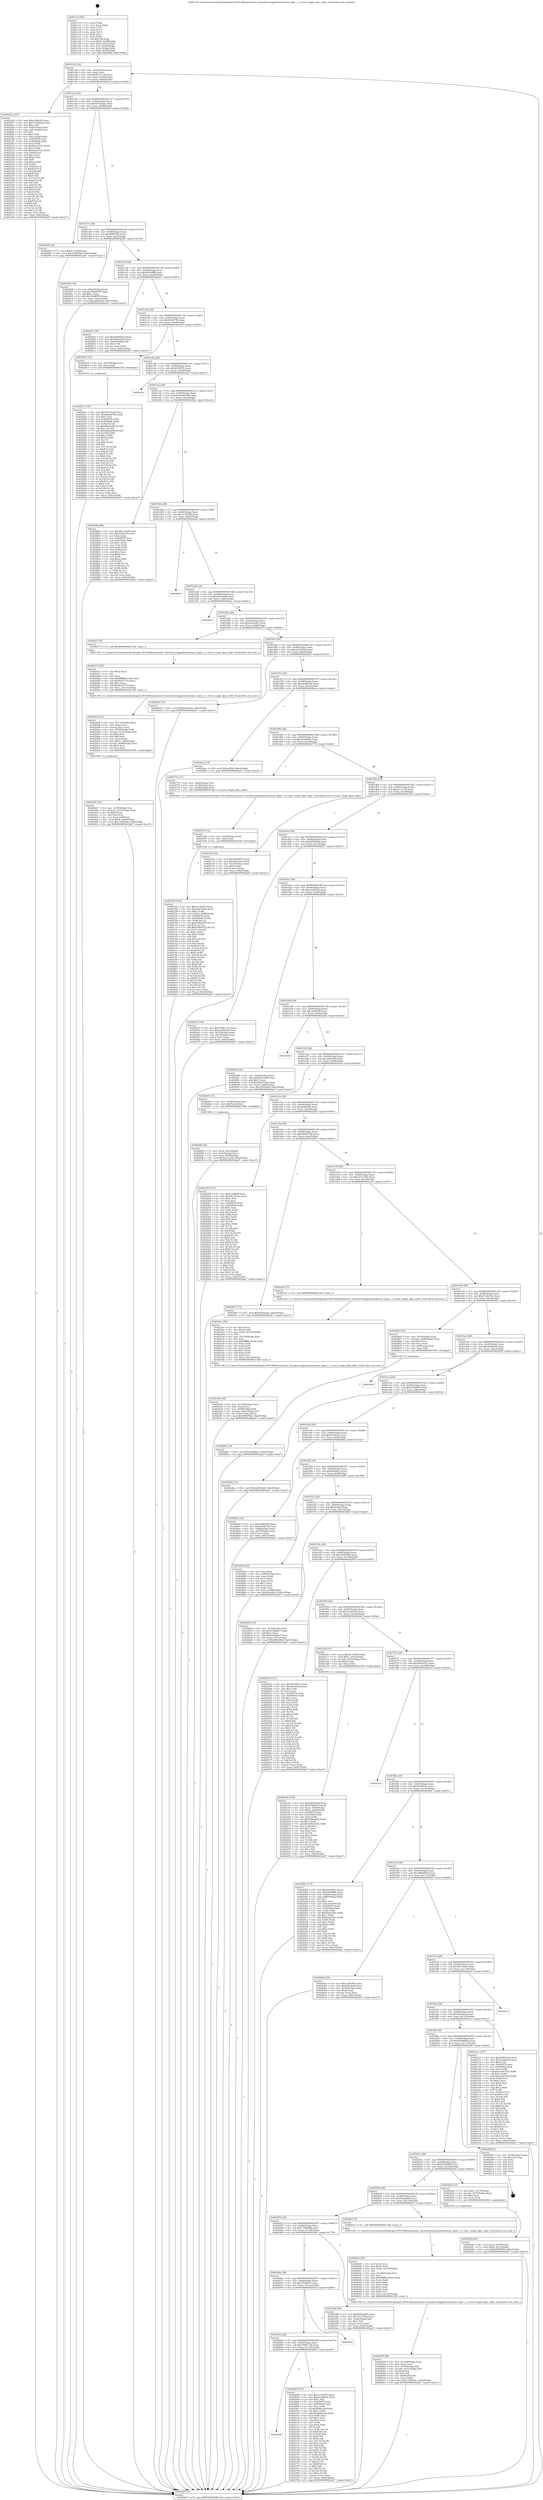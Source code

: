 digraph "0x401c10" {
  label = "0x401c10 (/mnt/c/Users/mathe/Desktop/tcc/POCII/binaries/extr_linuxdriversgpudrmradeonci_dpm.c_ci_reset_single_dpm_table_Final-ollvm.out::main(0))"
  labelloc = "t"
  node[shape=record]

  Entry [label="",width=0.3,height=0.3,shape=circle,fillcolor=black,style=filled]
  "0x401c42" [label="{
     0x401c42 [32]\l
     | [instrs]\l
     &nbsp;&nbsp;0x401c42 \<+6\>: mov -0x8c(%rbp),%eax\l
     &nbsp;&nbsp;0x401c48 \<+2\>: mov %eax,%ecx\l
     &nbsp;&nbsp;0x401c4a \<+6\>: sub $0x841c7e3e,%ecx\l
     &nbsp;&nbsp;0x401c50 \<+6\>: mov %eax,-0x90(%rbp)\l
     &nbsp;&nbsp;0x401c56 \<+6\>: mov %ecx,-0x94(%rbp)\l
     &nbsp;&nbsp;0x401c5c \<+6\>: je 00000000004022e2 \<main+0x6d2\>\l
  }"]
  "0x4022e2" [label="{
     0x4022e2 [167]\l
     | [instrs]\l
     &nbsp;&nbsp;0x4022e2 \<+5\>: mov $0xc24ffe59,%eax\l
     &nbsp;&nbsp;0x4022e7 \<+5\>: mov $0x735b68a8,%ecx\l
     &nbsp;&nbsp;0x4022ec \<+2\>: mov $0x1,%dl\l
     &nbsp;&nbsp;0x4022ee \<+3\>: mov -0x6c(%rbp),%esi\l
     &nbsp;&nbsp;0x4022f1 \<+3\>: cmp -0x5c(%rbp),%esi\l
     &nbsp;&nbsp;0x4022f4 \<+4\>: setl %dil\l
     &nbsp;&nbsp;0x4022f8 \<+4\>: and $0x1,%dil\l
     &nbsp;&nbsp;0x4022fc \<+4\>: mov %dil,-0x2a(%rbp)\l
     &nbsp;&nbsp;0x402300 \<+7\>: mov 0x405078,%esi\l
     &nbsp;&nbsp;0x402307 \<+8\>: mov 0x405064,%r8d\l
     &nbsp;&nbsp;0x40230f \<+3\>: mov %esi,%r9d\l
     &nbsp;&nbsp;0x402312 \<+7\>: sub $0x62e2352c,%r9d\l
     &nbsp;&nbsp;0x402319 \<+4\>: sub $0x1,%r9d\l
     &nbsp;&nbsp;0x40231d \<+7\>: add $0x62e2352c,%r9d\l
     &nbsp;&nbsp;0x402324 \<+4\>: imul %r9d,%esi\l
     &nbsp;&nbsp;0x402328 \<+3\>: and $0x1,%esi\l
     &nbsp;&nbsp;0x40232b \<+3\>: cmp $0x0,%esi\l
     &nbsp;&nbsp;0x40232e \<+4\>: sete %dil\l
     &nbsp;&nbsp;0x402332 \<+4\>: cmp $0xa,%r8d\l
     &nbsp;&nbsp;0x402336 \<+4\>: setl %r10b\l
     &nbsp;&nbsp;0x40233a \<+3\>: mov %dil,%r11b\l
     &nbsp;&nbsp;0x40233d \<+4\>: xor $0xff,%r11b\l
     &nbsp;&nbsp;0x402341 \<+3\>: mov %r10b,%bl\l
     &nbsp;&nbsp;0x402344 \<+3\>: xor $0xff,%bl\l
     &nbsp;&nbsp;0x402347 \<+3\>: xor $0x0,%dl\l
     &nbsp;&nbsp;0x40234a \<+3\>: mov %r11b,%r14b\l
     &nbsp;&nbsp;0x40234d \<+4\>: and $0x0,%r14b\l
     &nbsp;&nbsp;0x402351 \<+3\>: and %dl,%dil\l
     &nbsp;&nbsp;0x402354 \<+3\>: mov %bl,%r15b\l
     &nbsp;&nbsp;0x402357 \<+4\>: and $0x0,%r15b\l
     &nbsp;&nbsp;0x40235b \<+3\>: and %dl,%r10b\l
     &nbsp;&nbsp;0x40235e \<+3\>: or %dil,%r14b\l
     &nbsp;&nbsp;0x402361 \<+3\>: or %r10b,%r15b\l
     &nbsp;&nbsp;0x402364 \<+3\>: xor %r15b,%r14b\l
     &nbsp;&nbsp;0x402367 \<+3\>: or %bl,%r11b\l
     &nbsp;&nbsp;0x40236a \<+4\>: xor $0xff,%r11b\l
     &nbsp;&nbsp;0x40236e \<+3\>: or $0x0,%dl\l
     &nbsp;&nbsp;0x402371 \<+3\>: and %dl,%r11b\l
     &nbsp;&nbsp;0x402374 \<+3\>: or %r11b,%r14b\l
     &nbsp;&nbsp;0x402377 \<+4\>: test $0x1,%r14b\l
     &nbsp;&nbsp;0x40237b \<+3\>: cmovne %ecx,%eax\l
     &nbsp;&nbsp;0x40237e \<+6\>: mov %eax,-0x8c(%rbp)\l
     &nbsp;&nbsp;0x402384 \<+5\>: jmp 0000000000402ab7 \<main+0xea7\>\l
  }"]
  "0x401c62" [label="{
     0x401c62 [28]\l
     | [instrs]\l
     &nbsp;&nbsp;0x401c62 \<+5\>: jmp 0000000000401c67 \<main+0x57\>\l
     &nbsp;&nbsp;0x401c67 \<+6\>: mov -0x90(%rbp),%eax\l
     &nbsp;&nbsp;0x401c6d \<+5\>: sub $0x847beb2e,%eax\l
     &nbsp;&nbsp;0x401c72 \<+6\>: mov %eax,-0x98(%rbp)\l
     &nbsp;&nbsp;0x401c78 \<+6\>: je 00000000004029e9 \<main+0xdd9\>\l
  }"]
  Exit [label="",width=0.3,height=0.3,shape=circle,fillcolor=black,style=filled,peripheries=2]
  "0x4029e9" [label="{
     0x4029e9 [22]\l
     | [instrs]\l
     &nbsp;&nbsp;0x4029e9 \<+7\>: movl $0x0,-0x38(%rbp)\l
     &nbsp;&nbsp;0x4029f0 \<+10\>: movl $0x654908dd,-0x8c(%rbp)\l
     &nbsp;&nbsp;0x4029fa \<+5\>: jmp 0000000000402ab7 \<main+0xea7\>\l
  }"]
  "0x401c7e" [label="{
     0x401c7e [28]\l
     | [instrs]\l
     &nbsp;&nbsp;0x401c7e \<+5\>: jmp 0000000000401c83 \<main+0x73\>\l
     &nbsp;&nbsp;0x401c83 \<+6\>: mov -0x90(%rbp),%eax\l
     &nbsp;&nbsp;0x401c89 \<+5\>: sub $0x8f987fb2,%eax\l
     &nbsp;&nbsp;0x401c8e \<+6\>: mov %eax,-0x9c(%rbp)\l
     &nbsp;&nbsp;0x401c94 \<+6\>: je 0000000000402404 \<main+0x7f4\>\l
  }"]
  "0x40291c" [label="{
     0x40291c [155]\l
     | [instrs]\l
     &nbsp;&nbsp;0x40291c \<+5\>: mov $0x59e73e29,%ecx\l
     &nbsp;&nbsp;0x402921 \<+5\>: mov $0xdb64078d,%edx\l
     &nbsp;&nbsp;0x402926 \<+3\>: mov $0x1,%sil\l
     &nbsp;&nbsp;0x402929 \<+8\>: mov 0x405078,%r8d\l
     &nbsp;&nbsp;0x402931 \<+8\>: mov 0x405064,%r9d\l
     &nbsp;&nbsp;0x402939 \<+3\>: mov %r8d,%r10d\l
     &nbsp;&nbsp;0x40293c \<+7\>: sub $0xd8ba4eb8,%r10d\l
     &nbsp;&nbsp;0x402943 \<+4\>: sub $0x1,%r10d\l
     &nbsp;&nbsp;0x402947 \<+7\>: add $0xd8ba4eb8,%r10d\l
     &nbsp;&nbsp;0x40294e \<+4\>: imul %r10d,%r8d\l
     &nbsp;&nbsp;0x402952 \<+4\>: and $0x1,%r8d\l
     &nbsp;&nbsp;0x402956 \<+4\>: cmp $0x0,%r8d\l
     &nbsp;&nbsp;0x40295a \<+4\>: sete %r11b\l
     &nbsp;&nbsp;0x40295e \<+4\>: cmp $0xa,%r9d\l
     &nbsp;&nbsp;0x402962 \<+3\>: setl %bl\l
     &nbsp;&nbsp;0x402965 \<+3\>: mov %r11b,%r14b\l
     &nbsp;&nbsp;0x402968 \<+4\>: xor $0xff,%r14b\l
     &nbsp;&nbsp;0x40296c \<+3\>: mov %bl,%r15b\l
     &nbsp;&nbsp;0x40296f \<+4\>: xor $0xff,%r15b\l
     &nbsp;&nbsp;0x402973 \<+4\>: xor $0x0,%sil\l
     &nbsp;&nbsp;0x402977 \<+3\>: mov %r14b,%r12b\l
     &nbsp;&nbsp;0x40297a \<+4\>: and $0x0,%r12b\l
     &nbsp;&nbsp;0x40297e \<+3\>: and %sil,%r11b\l
     &nbsp;&nbsp;0x402981 \<+3\>: mov %r15b,%r13b\l
     &nbsp;&nbsp;0x402984 \<+4\>: and $0x0,%r13b\l
     &nbsp;&nbsp;0x402988 \<+3\>: and %sil,%bl\l
     &nbsp;&nbsp;0x40298b \<+3\>: or %r11b,%r12b\l
     &nbsp;&nbsp;0x40298e \<+3\>: or %bl,%r13b\l
     &nbsp;&nbsp;0x402991 \<+3\>: xor %r13b,%r12b\l
     &nbsp;&nbsp;0x402994 \<+3\>: or %r15b,%r14b\l
     &nbsp;&nbsp;0x402997 \<+4\>: xor $0xff,%r14b\l
     &nbsp;&nbsp;0x40299b \<+4\>: or $0x0,%sil\l
     &nbsp;&nbsp;0x40299f \<+3\>: and %sil,%r14b\l
     &nbsp;&nbsp;0x4029a2 \<+3\>: or %r14b,%r12b\l
     &nbsp;&nbsp;0x4029a5 \<+4\>: test $0x1,%r12b\l
     &nbsp;&nbsp;0x4029a9 \<+3\>: cmovne %edx,%ecx\l
     &nbsp;&nbsp;0x4029ac \<+6\>: mov %ecx,-0x8c(%rbp)\l
     &nbsp;&nbsp;0x4029b2 \<+5\>: jmp 0000000000402ab7 \<main+0xea7\>\l
  }"]
  "0x402404" [label="{
     0x402404 [34]\l
     | [instrs]\l
     &nbsp;&nbsp;0x402404 \<+3\>: mov -0x6c(%rbp),%eax\l
     &nbsp;&nbsp;0x402407 \<+5\>: sub $0x39ef6559,%eax\l
     &nbsp;&nbsp;0x40240c \<+3\>: add $0x1,%eax\l
     &nbsp;&nbsp;0x40240f \<+5\>: add $0x39ef6559,%eax\l
     &nbsp;&nbsp;0x402414 \<+3\>: mov %eax,-0x6c(%rbp)\l
     &nbsp;&nbsp;0x402417 \<+10\>: movl $0xda861fa0,-0x8c(%rbp)\l
     &nbsp;&nbsp;0x402421 \<+5\>: jmp 0000000000402ab7 \<main+0xea7\>\l
  }"]
  "0x401c9a" [label="{
     0x401c9a [28]\l
     | [instrs]\l
     &nbsp;&nbsp;0x401c9a \<+5\>: jmp 0000000000401c9f \<main+0x8f\>\l
     &nbsp;&nbsp;0x401c9f \<+6\>: mov -0x90(%rbp),%eax\l
     &nbsp;&nbsp;0x401ca5 \<+5\>: sub $0x92839ffb,%eax\l
     &nbsp;&nbsp;0x401caa \<+6\>: mov %eax,-0xa0(%rbp)\l
     &nbsp;&nbsp;0x401cb0 \<+6\>: je 0000000000402601 \<main+0x9f1\>\l
  }"]
  "0x402881" [label="{
     0x402881 [15]\l
     | [instrs]\l
     &nbsp;&nbsp;0x402881 \<+10\>: movl $0xfc6686cc,-0x8c(%rbp)\l
     &nbsp;&nbsp;0x40288b \<+5\>: jmp 0000000000402ab7 \<main+0xea7\>\l
  }"]
  "0x402601" [label="{
     0x402601 [30]\l
     | [instrs]\l
     &nbsp;&nbsp;0x402601 \<+5\>: mov $0xa6a89ee9,%eax\l
     &nbsp;&nbsp;0x402606 \<+5\>: mov $0x6d3aa0b9,%ecx\l
     &nbsp;&nbsp;0x40260b \<+3\>: mov -0x29(%rbp),%dl\l
     &nbsp;&nbsp;0x40260e \<+3\>: test $0x1,%dl\l
     &nbsp;&nbsp;0x402611 \<+3\>: cmovne %ecx,%eax\l
     &nbsp;&nbsp;0x402614 \<+6\>: mov %eax,-0x8c(%rbp)\l
     &nbsp;&nbsp;0x40261a \<+5\>: jmp 0000000000402ab7 \<main+0xea7\>\l
  }"]
  "0x401cb6" [label="{
     0x401cb6 [28]\l
     | [instrs]\l
     &nbsp;&nbsp;0x401cb6 \<+5\>: jmp 0000000000401cbb \<main+0xab\>\l
     &nbsp;&nbsp;0x401cbb \<+6\>: mov -0x90(%rbp),%eax\l
     &nbsp;&nbsp;0x401cc1 \<+5\>: sub $0x934437f4,%eax\l
     &nbsp;&nbsp;0x401cc6 \<+6\>: mov %eax,-0xa4(%rbp)\l
     &nbsp;&nbsp;0x401ccc \<+6\>: je 0000000000402910 \<main+0xd00\>\l
  }"]
  "0x40278f" [label="{
     0x40278f [164]\l
     | [instrs]\l
     &nbsp;&nbsp;0x40278f \<+5\>: mov $0xa11f0a59,%eax\l
     &nbsp;&nbsp;0x402794 \<+5\>: mov $0xa6a726a6,%ecx\l
     &nbsp;&nbsp;0x402799 \<+3\>: mov $0x1,%r8b\l
     &nbsp;&nbsp;0x40279c \<+10\>: movl $0x0,-0x88(%rbp)\l
     &nbsp;&nbsp;0x4027a6 \<+8\>: mov 0x405078,%r9d\l
     &nbsp;&nbsp;0x4027ae \<+8\>: mov 0x405064,%r10d\l
     &nbsp;&nbsp;0x4027b6 \<+3\>: mov %r9d,%r11d\l
     &nbsp;&nbsp;0x4027b9 \<+7\>: sub $0x678b9755,%r11d\l
     &nbsp;&nbsp;0x4027c0 \<+4\>: sub $0x1,%r11d\l
     &nbsp;&nbsp;0x4027c4 \<+7\>: add $0x678b9755,%r11d\l
     &nbsp;&nbsp;0x4027cb \<+4\>: imul %r11d,%r9d\l
     &nbsp;&nbsp;0x4027cf \<+4\>: and $0x1,%r9d\l
     &nbsp;&nbsp;0x4027d3 \<+4\>: cmp $0x0,%r9d\l
     &nbsp;&nbsp;0x4027d7 \<+3\>: sete %bl\l
     &nbsp;&nbsp;0x4027da \<+4\>: cmp $0xa,%r10d\l
     &nbsp;&nbsp;0x4027de \<+4\>: setl %r14b\l
     &nbsp;&nbsp;0x4027e2 \<+3\>: mov %bl,%r15b\l
     &nbsp;&nbsp;0x4027e5 \<+4\>: xor $0xff,%r15b\l
     &nbsp;&nbsp;0x4027e9 \<+3\>: mov %r14b,%r12b\l
     &nbsp;&nbsp;0x4027ec \<+4\>: xor $0xff,%r12b\l
     &nbsp;&nbsp;0x4027f0 \<+4\>: xor $0x0,%r8b\l
     &nbsp;&nbsp;0x4027f4 \<+3\>: mov %r15b,%r13b\l
     &nbsp;&nbsp;0x4027f7 \<+4\>: and $0x0,%r13b\l
     &nbsp;&nbsp;0x4027fb \<+3\>: and %r8b,%bl\l
     &nbsp;&nbsp;0x4027fe \<+3\>: mov %r12b,%dl\l
     &nbsp;&nbsp;0x402801 \<+3\>: and $0x0,%dl\l
     &nbsp;&nbsp;0x402804 \<+3\>: and %r8b,%r14b\l
     &nbsp;&nbsp;0x402807 \<+3\>: or %bl,%r13b\l
     &nbsp;&nbsp;0x40280a \<+3\>: or %r14b,%dl\l
     &nbsp;&nbsp;0x40280d \<+3\>: xor %dl,%r13b\l
     &nbsp;&nbsp;0x402810 \<+3\>: or %r12b,%r15b\l
     &nbsp;&nbsp;0x402813 \<+4\>: xor $0xff,%r15b\l
     &nbsp;&nbsp;0x402817 \<+4\>: or $0x0,%r8b\l
     &nbsp;&nbsp;0x40281b \<+3\>: and %r8b,%r15b\l
     &nbsp;&nbsp;0x40281e \<+3\>: or %r15b,%r13b\l
     &nbsp;&nbsp;0x402821 \<+4\>: test $0x1,%r13b\l
     &nbsp;&nbsp;0x402825 \<+3\>: cmovne %ecx,%eax\l
     &nbsp;&nbsp;0x402828 \<+6\>: mov %eax,-0x8c(%rbp)\l
     &nbsp;&nbsp;0x40282e \<+5\>: jmp 0000000000402ab7 \<main+0xea7\>\l
  }"]
  "0x402910" [label="{
     0x402910 [12]\l
     | [instrs]\l
     &nbsp;&nbsp;0x402910 \<+4\>: mov -0x78(%rbp),%rax\l
     &nbsp;&nbsp;0x402914 \<+3\>: mov %rax,%rdi\l
     &nbsp;&nbsp;0x402917 \<+5\>: call 0000000000401030 \<free@plt\>\l
     | [calls]\l
     &nbsp;&nbsp;0x401030 \{1\} (unknown)\l
  }"]
  "0x401cd2" [label="{
     0x401cd2 [28]\l
     | [instrs]\l
     &nbsp;&nbsp;0x401cd2 \<+5\>: jmp 0000000000401cd7 \<main+0xc7\>\l
     &nbsp;&nbsp;0x401cd7 \<+6\>: mov -0x90(%rbp),%eax\l
     &nbsp;&nbsp;0x401cdd \<+5\>: sub $0x9d1f387e,%eax\l
     &nbsp;&nbsp;0x401ce2 \<+6\>: mov %eax,-0xa8(%rbp)\l
     &nbsp;&nbsp;0x401ce8 \<+6\>: je 0000000000402a5c \<main+0xe4c\>\l
  }"]
  "0x402783" [label="{
     0x402783 [12]\l
     | [instrs]\l
     &nbsp;&nbsp;0x402783 \<+4\>: mov -0x68(%rbp),%rdx\l
     &nbsp;&nbsp;0x402787 \<+3\>: mov %rdx,%rdi\l
     &nbsp;&nbsp;0x40278a \<+5\>: call 0000000000401030 \<free@plt\>\l
     | [calls]\l
     &nbsp;&nbsp;0x401030 \{1\} (unknown)\l
  }"]
  "0x402a5c" [label="{
     0x402a5c\l
  }", style=dashed]
  "0x401cee" [label="{
     0x401cee [28]\l
     | [instrs]\l
     &nbsp;&nbsp;0x401cee \<+5\>: jmp 0000000000401cf3 \<main+0xe3\>\l
     &nbsp;&nbsp;0x401cf3 \<+6\>: mov -0x90(%rbp),%eax\l
     &nbsp;&nbsp;0x401cf9 \<+5\>: sub $0xa0d8e02b,%eax\l
     &nbsp;&nbsp;0x401cfe \<+6\>: mov %eax,-0xac(%rbp)\l
     &nbsp;&nbsp;0x401d04 \<+6\>: je 00000000004028ba \<main+0xcaa\>\l
  }"]
  "0x4020a6" [label="{
     0x4020a6\l
  }", style=dashed]
  "0x4028ba" [label="{
     0x4028ba [86]\l
     | [instrs]\l
     &nbsp;&nbsp;0x4028ba \<+5\>: mov $0x59e73e29,%eax\l
     &nbsp;&nbsp;0x4028bf \<+5\>: mov $0x934437f4,%ecx\l
     &nbsp;&nbsp;0x4028c4 \<+2\>: xor %edx,%edx\l
     &nbsp;&nbsp;0x4028c6 \<+7\>: mov 0x405078,%esi\l
     &nbsp;&nbsp;0x4028cd \<+7\>: mov 0x405064,%edi\l
     &nbsp;&nbsp;0x4028d4 \<+3\>: sub $0x1,%edx\l
     &nbsp;&nbsp;0x4028d7 \<+3\>: mov %esi,%r8d\l
     &nbsp;&nbsp;0x4028da \<+3\>: add %edx,%r8d\l
     &nbsp;&nbsp;0x4028dd \<+4\>: imul %r8d,%esi\l
     &nbsp;&nbsp;0x4028e1 \<+3\>: and $0x1,%esi\l
     &nbsp;&nbsp;0x4028e4 \<+3\>: cmp $0x0,%esi\l
     &nbsp;&nbsp;0x4028e7 \<+4\>: sete %r9b\l
     &nbsp;&nbsp;0x4028eb \<+3\>: cmp $0xa,%edi\l
     &nbsp;&nbsp;0x4028ee \<+4\>: setl %r10b\l
     &nbsp;&nbsp;0x4028f2 \<+3\>: mov %r9b,%r11b\l
     &nbsp;&nbsp;0x4028f5 \<+3\>: and %r10b,%r11b\l
     &nbsp;&nbsp;0x4028f8 \<+3\>: xor %r10b,%r9b\l
     &nbsp;&nbsp;0x4028fb \<+3\>: or %r9b,%r11b\l
     &nbsp;&nbsp;0x4028fe \<+4\>: test $0x1,%r11b\l
     &nbsp;&nbsp;0x402902 \<+3\>: cmovne %ecx,%eax\l
     &nbsp;&nbsp;0x402905 \<+6\>: mov %eax,-0x8c(%rbp)\l
     &nbsp;&nbsp;0x40290b \<+5\>: jmp 0000000000402ab7 \<main+0xea7\>\l
  }"]
  "0x401d0a" [label="{
     0x401d0a [28]\l
     | [instrs]\l
     &nbsp;&nbsp;0x401d0a \<+5\>: jmp 0000000000401d0f \<main+0xff\>\l
     &nbsp;&nbsp;0x401d0f \<+6\>: mov -0x90(%rbp),%eax\l
     &nbsp;&nbsp;0x401d15 \<+5\>: sub $0xa11f0a59,%eax\l
     &nbsp;&nbsp;0x401d1a \<+6\>: mov %eax,-0xb0(%rbp)\l
     &nbsp;&nbsp;0x401d20 \<+6\>: je 0000000000402a6b \<main+0xe5b\>\l
  }"]
  "0x4026df" [label="{
     0x4026df [147]\l
     | [instrs]\l
     &nbsp;&nbsp;0x4026df \<+5\>: mov $0xa11f0a59,%eax\l
     &nbsp;&nbsp;0x4026e4 \<+5\>: mov $0xaee68dcb,%ecx\l
     &nbsp;&nbsp;0x4026e9 \<+2\>: mov $0x1,%dl\l
     &nbsp;&nbsp;0x4026eb \<+7\>: mov 0x405078,%esi\l
     &nbsp;&nbsp;0x4026f2 \<+7\>: mov 0x405064,%edi\l
     &nbsp;&nbsp;0x4026f9 \<+3\>: mov %esi,%r8d\l
     &nbsp;&nbsp;0x4026fc \<+7\>: sub $0xbf4bccfd,%r8d\l
     &nbsp;&nbsp;0x402703 \<+4\>: sub $0x1,%r8d\l
     &nbsp;&nbsp;0x402707 \<+7\>: add $0xbf4bccfd,%r8d\l
     &nbsp;&nbsp;0x40270e \<+4\>: imul %r8d,%esi\l
     &nbsp;&nbsp;0x402712 \<+3\>: and $0x1,%esi\l
     &nbsp;&nbsp;0x402715 \<+3\>: cmp $0x0,%esi\l
     &nbsp;&nbsp;0x402718 \<+4\>: sete %r9b\l
     &nbsp;&nbsp;0x40271c \<+3\>: cmp $0xa,%edi\l
     &nbsp;&nbsp;0x40271f \<+4\>: setl %r10b\l
     &nbsp;&nbsp;0x402723 \<+3\>: mov %r9b,%r11b\l
     &nbsp;&nbsp;0x402726 \<+4\>: xor $0xff,%r11b\l
     &nbsp;&nbsp;0x40272a \<+3\>: mov %r10b,%bl\l
     &nbsp;&nbsp;0x40272d \<+3\>: xor $0xff,%bl\l
     &nbsp;&nbsp;0x402730 \<+3\>: xor $0x0,%dl\l
     &nbsp;&nbsp;0x402733 \<+3\>: mov %r11b,%r14b\l
     &nbsp;&nbsp;0x402736 \<+4\>: and $0x0,%r14b\l
     &nbsp;&nbsp;0x40273a \<+3\>: and %dl,%r9b\l
     &nbsp;&nbsp;0x40273d \<+3\>: mov %bl,%r15b\l
     &nbsp;&nbsp;0x402740 \<+4\>: and $0x0,%r15b\l
     &nbsp;&nbsp;0x402744 \<+3\>: and %dl,%r10b\l
     &nbsp;&nbsp;0x402747 \<+3\>: or %r9b,%r14b\l
     &nbsp;&nbsp;0x40274a \<+3\>: or %r10b,%r15b\l
     &nbsp;&nbsp;0x40274d \<+3\>: xor %r15b,%r14b\l
     &nbsp;&nbsp;0x402750 \<+3\>: or %bl,%r11b\l
     &nbsp;&nbsp;0x402753 \<+4\>: xor $0xff,%r11b\l
     &nbsp;&nbsp;0x402757 \<+3\>: or $0x0,%dl\l
     &nbsp;&nbsp;0x40275a \<+3\>: and %dl,%r11b\l
     &nbsp;&nbsp;0x40275d \<+3\>: or %r11b,%r14b\l
     &nbsp;&nbsp;0x402760 \<+4\>: test $0x1,%r14b\l
     &nbsp;&nbsp;0x402764 \<+3\>: cmovne %ecx,%eax\l
     &nbsp;&nbsp;0x402767 \<+6\>: mov %eax,-0x8c(%rbp)\l
     &nbsp;&nbsp;0x40276d \<+5\>: jmp 0000000000402ab7 \<main+0xea7\>\l
  }"]
  "0x402a6b" [label="{
     0x402a6b\l
  }", style=dashed]
  "0x401d26" [label="{
     0x401d26 [28]\l
     | [instrs]\l
     &nbsp;&nbsp;0x401d26 \<+5\>: jmp 0000000000401d2b \<main+0x11b\>\l
     &nbsp;&nbsp;0x401d2b \<+6\>: mov -0x90(%rbp),%eax\l
     &nbsp;&nbsp;0x401d31 \<+5\>: sub $0xa58c4a69,%eax\l
     &nbsp;&nbsp;0x401d36 \<+6\>: mov %eax,-0xb4(%rbp)\l
     &nbsp;&nbsp;0x401d3c \<+6\>: je 00000000004020ce \<main+0x4be\>\l
  }"]
  "0x40208a" [label="{
     0x40208a [28]\l
     | [instrs]\l
     &nbsp;&nbsp;0x40208a \<+5\>: jmp 000000000040208f \<main+0x47f\>\l
     &nbsp;&nbsp;0x40208f \<+6\>: mov -0x90(%rbp),%eax\l
     &nbsp;&nbsp;0x402095 \<+5\>: sub $0x79d61136,%eax\l
     &nbsp;&nbsp;0x40209a \<+6\>: mov %eax,-0x130(%rbp)\l
     &nbsp;&nbsp;0x4020a0 \<+6\>: je 00000000004026df \<main+0xacf\>\l
  }"]
  "0x4020ce" [label="{
     0x4020ce\l
  }", style=dashed]
  "0x401d42" [label="{
     0x401d42 [28]\l
     | [instrs]\l
     &nbsp;&nbsp;0x401d42 \<+5\>: jmp 0000000000401d47 \<main+0x137\>\l
     &nbsp;&nbsp;0x401d47 \<+6\>: mov -0x90(%rbp),%eax\l
     &nbsp;&nbsp;0x401d4d \<+5\>: sub $0xa5e56cb5,%eax\l
     &nbsp;&nbsp;0x401d52 \<+6\>: mov %eax,-0xb8(%rbp)\l
     &nbsp;&nbsp;0x401d58 \<+6\>: je 0000000000402475 \<main+0x865\>\l
  }"]
  "0x4029c6" [label="{
     0x4029c6\l
  }", style=dashed]
  "0x402475" [label="{
     0x402475 [5]\l
     | [instrs]\l
     &nbsp;&nbsp;0x402475 \<+5\>: call 0000000000401160 \<next_i\>\l
     | [calls]\l
     &nbsp;&nbsp;0x401160 \{1\} (/mnt/c/Users/mathe/Desktop/tcc/POCII/binaries/extr_linuxdriversgpudrmradeonci_dpm.c_ci_reset_single_dpm_table_Final-ollvm.out::next_i)\l
  }"]
  "0x401d5e" [label="{
     0x401d5e [28]\l
     | [instrs]\l
     &nbsp;&nbsp;0x401d5e \<+5\>: jmp 0000000000401d63 \<main+0x153\>\l
     &nbsp;&nbsp;0x401d63 \<+6\>: mov -0x90(%rbp),%eax\l
     &nbsp;&nbsp;0x401d69 \<+5\>: sub $0xa6a726a6,%eax\l
     &nbsp;&nbsp;0x401d6e \<+6\>: mov %eax,-0xbc(%rbp)\l
     &nbsp;&nbsp;0x401d74 \<+6\>: je 0000000000402833 \<main+0xc23\>\l
  }"]
  "0x402658" [label="{
     0x402658 [46]\l
     | [instrs]\l
     &nbsp;&nbsp;0x402658 \<+6\>: mov -0x144(%rbp),%ecx\l
     &nbsp;&nbsp;0x40265e \<+3\>: imul %eax,%ecx\l
     &nbsp;&nbsp;0x402661 \<+4\>: mov -0x78(%rbp),%r8\l
     &nbsp;&nbsp;0x402665 \<+4\>: movslq -0x7c(%rbp),%r9\l
     &nbsp;&nbsp;0x402669 \<+4\>: shl $0x4,%r9\l
     &nbsp;&nbsp;0x40266d \<+3\>: add %r9,%r8\l
     &nbsp;&nbsp;0x402670 \<+4\>: mov 0x8(%r8),%r8\l
     &nbsp;&nbsp;0x402674 \<+3\>: mov %ecx,(%r8)\l
     &nbsp;&nbsp;0x402677 \<+10\>: movl $0xc1d5052c,-0x8c(%rbp)\l
     &nbsp;&nbsp;0x402681 \<+5\>: jmp 0000000000402ab7 \<main+0xea7\>\l
  }"]
  "0x402833" [label="{
     0x402833 [15]\l
     | [instrs]\l
     &nbsp;&nbsp;0x402833 \<+10\>: movl $0xf9ce8433,-0x8c(%rbp)\l
     &nbsp;&nbsp;0x40283d \<+5\>: jmp 0000000000402ab7 \<main+0xea7\>\l
  }"]
  "0x401d7a" [label="{
     0x401d7a [28]\l
     | [instrs]\l
     &nbsp;&nbsp;0x401d7a \<+5\>: jmp 0000000000401d7f \<main+0x16f\>\l
     &nbsp;&nbsp;0x401d7f \<+6\>: mov -0x90(%rbp),%eax\l
     &nbsp;&nbsp;0x401d85 \<+5\>: sub $0xa6a89ee9,%eax\l
     &nbsp;&nbsp;0x401d8a \<+6\>: mov %eax,-0xc0(%rbp)\l
     &nbsp;&nbsp;0x401d90 \<+6\>: je 00000000004026ae \<main+0xa9e\>\l
  }"]
  "0x402624" [label="{
     0x402624 [52]\l
     | [instrs]\l
     &nbsp;&nbsp;0x402624 \<+2\>: xor %ecx,%ecx\l
     &nbsp;&nbsp;0x402626 \<+5\>: mov $0x2,%edx\l
     &nbsp;&nbsp;0x40262b \<+6\>: mov %edx,-0x140(%rbp)\l
     &nbsp;&nbsp;0x402631 \<+1\>: cltd\l
     &nbsp;&nbsp;0x402632 \<+6\>: mov -0x140(%rbp),%esi\l
     &nbsp;&nbsp;0x402638 \<+2\>: idiv %esi\l
     &nbsp;&nbsp;0x40263a \<+6\>: imul $0xfffffffe,%edx,%edx\l
     &nbsp;&nbsp;0x402640 \<+2\>: mov %ecx,%edi\l
     &nbsp;&nbsp;0x402642 \<+2\>: sub %edx,%edi\l
     &nbsp;&nbsp;0x402644 \<+2\>: mov %ecx,%edx\l
     &nbsp;&nbsp;0x402646 \<+3\>: sub $0x1,%edx\l
     &nbsp;&nbsp;0x402649 \<+2\>: add %edx,%edi\l
     &nbsp;&nbsp;0x40264b \<+2\>: sub %edi,%ecx\l
     &nbsp;&nbsp;0x40264d \<+6\>: mov %ecx,-0x144(%rbp)\l
     &nbsp;&nbsp;0x402653 \<+5\>: call 0000000000401160 \<next_i\>\l
     | [calls]\l
     &nbsp;&nbsp;0x401160 \{1\} (/mnt/c/Users/mathe/Desktop/tcc/POCII/binaries/extr_linuxdriversgpudrmradeonci_dpm.c_ci_reset_single_dpm_table_Final-ollvm.out::next_i)\l
  }"]
  "0x4026ae" [label="{
     0x4026ae [15]\l
     | [instrs]\l
     &nbsp;&nbsp;0x4026ae \<+10\>: movl $0x4e5bd,-0x8c(%rbp)\l
     &nbsp;&nbsp;0x4026b8 \<+5\>: jmp 0000000000402ab7 \<main+0xea7\>\l
  }"]
  "0x401d96" [label="{
     0x401d96 [28]\l
     | [instrs]\l
     &nbsp;&nbsp;0x401d96 \<+5\>: jmp 0000000000401d9b \<main+0x18b\>\l
     &nbsp;&nbsp;0x401d9b \<+6\>: mov -0x90(%rbp),%eax\l
     &nbsp;&nbsp;0x401da1 \<+5\>: sub $0xaee68dcb,%eax\l
     &nbsp;&nbsp;0x401da6 \<+6\>: mov %eax,-0xc4(%rbp)\l
     &nbsp;&nbsp;0x401dac \<+6\>: je 0000000000402772 \<main+0xb62\>\l
  }"]
  "0x4024d7" [label="{
     0x4024d7 [44]\l
     | [instrs]\l
     &nbsp;&nbsp;0x4024d7 \<+4\>: mov -0x78(%rbp),%rsi\l
     &nbsp;&nbsp;0x4024db \<+4\>: movslq -0x7c(%rbp),%rdi\l
     &nbsp;&nbsp;0x4024df \<+4\>: shl $0x4,%rdi\l
     &nbsp;&nbsp;0x4024e3 \<+3\>: add %rdi,%rsi\l
     &nbsp;&nbsp;0x4024e6 \<+4\>: mov %rax,0x8(%rsi)\l
     &nbsp;&nbsp;0x4024ea \<+10\>: movl $0x0,-0x84(%rbp)\l
     &nbsp;&nbsp;0x4024f4 \<+10\>: movl $0x18d5fa69,-0x8c(%rbp)\l
     &nbsp;&nbsp;0x4024fe \<+5\>: jmp 0000000000402ab7 \<main+0xea7\>\l
  }"]
  "0x402772" [label="{
     0x402772 [17]\l
     | [instrs]\l
     &nbsp;&nbsp;0x402772 \<+4\>: mov -0x68(%rbp),%rdi\l
     &nbsp;&nbsp;0x402776 \<+4\>: mov -0x78(%rbp),%rsi\l
     &nbsp;&nbsp;0x40277a \<+4\>: mov -0x58(%rbp),%rdx\l
     &nbsp;&nbsp;0x40277e \<+5\>: call 0000000000401640 \<ci_reset_single_dpm_table\>\l
     | [calls]\l
     &nbsp;&nbsp;0x401640 \{1\} (/mnt/c/Users/mathe/Desktop/tcc/POCII/binaries/extr_linuxdriversgpudrmradeonci_dpm.c_ci_reset_single_dpm_table_Final-ollvm.out::ci_reset_single_dpm_table)\l
  }"]
  "0x401db2" [label="{
     0x401db2 [28]\l
     | [instrs]\l
     &nbsp;&nbsp;0x401db2 \<+5\>: jmp 0000000000401db7 \<main+0x1a7\>\l
     &nbsp;&nbsp;0x401db7 \<+6\>: mov -0x90(%rbp),%eax\l
     &nbsp;&nbsp;0x401dbd \<+5\>: sub $0xbc11cef2,%eax\l
     &nbsp;&nbsp;0x401dc2 \<+6\>: mov %eax,-0xc8(%rbp)\l
     &nbsp;&nbsp;0x401dc8 \<+6\>: je 000000000040210e \<main+0x4fe\>\l
  }"]
  "0x4024a2" [label="{
     0x4024a2 [53]\l
     | [instrs]\l
     &nbsp;&nbsp;0x4024a2 \<+6\>: mov -0x13c(%rbp),%ecx\l
     &nbsp;&nbsp;0x4024a8 \<+3\>: imul %eax,%ecx\l
     &nbsp;&nbsp;0x4024ab \<+3\>: movslq %ecx,%rsi\l
     &nbsp;&nbsp;0x4024ae \<+4\>: mov -0x78(%rbp),%rdi\l
     &nbsp;&nbsp;0x4024b2 \<+4\>: movslq -0x7c(%rbp),%r8\l
     &nbsp;&nbsp;0x4024b6 \<+4\>: shl $0x4,%r8\l
     &nbsp;&nbsp;0x4024ba \<+3\>: add %r8,%rdi\l
     &nbsp;&nbsp;0x4024bd \<+3\>: mov %rsi,(%rdi)\l
     &nbsp;&nbsp;0x4024c0 \<+7\>: movl $0x1,-0x80(%rbp)\l
     &nbsp;&nbsp;0x4024c7 \<+4\>: movslq -0x80(%rbp),%rsi\l
     &nbsp;&nbsp;0x4024cb \<+4\>: shl $0x2,%rsi\l
     &nbsp;&nbsp;0x4024cf \<+3\>: mov %rsi,%rdi\l
     &nbsp;&nbsp;0x4024d2 \<+5\>: call 0000000000401050 \<malloc@plt\>\l
     | [calls]\l
     &nbsp;&nbsp;0x401050 \{1\} (unknown)\l
  }"]
  "0x40210e" [label="{
     0x40210e [30]\l
     | [instrs]\l
     &nbsp;&nbsp;0x40210e \<+5\>: mov $0x7654fd7e,%eax\l
     &nbsp;&nbsp;0x402113 \<+5\>: mov $0x5d3e24cf,%ecx\l
     &nbsp;&nbsp;0x402118 \<+3\>: mov -0x30(%rbp),%edx\l
     &nbsp;&nbsp;0x40211b \<+3\>: cmp $0x0,%edx\l
     &nbsp;&nbsp;0x40211e \<+3\>: cmove %ecx,%eax\l
     &nbsp;&nbsp;0x402121 \<+6\>: mov %eax,-0x8c(%rbp)\l
     &nbsp;&nbsp;0x402127 \<+5\>: jmp 0000000000402ab7 \<main+0xea7\>\l
  }"]
  "0x401dce" [label="{
     0x401dce [28]\l
     | [instrs]\l
     &nbsp;&nbsp;0x401dce \<+5\>: jmp 0000000000401dd3 \<main+0x1c3\>\l
     &nbsp;&nbsp;0x401dd3 \<+6\>: mov -0x90(%rbp),%eax\l
     &nbsp;&nbsp;0x401dd9 \<+5\>: sub $0xbf5050bd,%eax\l
     &nbsp;&nbsp;0x401dde \<+6\>: mov %eax,-0xcc(%rbp)\l
     &nbsp;&nbsp;0x401de4 \<+6\>: je 0000000000402457 \<main+0x847\>\l
  }"]
  "0x40247a" [label="{
     0x40247a [40]\l
     | [instrs]\l
     &nbsp;&nbsp;0x40247a \<+5\>: mov $0x2,%ecx\l
     &nbsp;&nbsp;0x40247f \<+1\>: cltd\l
     &nbsp;&nbsp;0x402480 \<+2\>: idiv %ecx\l
     &nbsp;&nbsp;0x402482 \<+6\>: imul $0xfffffffe,%edx,%ecx\l
     &nbsp;&nbsp;0x402488 \<+6\>: sub $0x9e5e773a,%ecx\l
     &nbsp;&nbsp;0x40248e \<+3\>: add $0x1,%ecx\l
     &nbsp;&nbsp;0x402491 \<+6\>: add $0x9e5e773a,%ecx\l
     &nbsp;&nbsp;0x402497 \<+6\>: mov %ecx,-0x13c(%rbp)\l
     &nbsp;&nbsp;0x40249d \<+5\>: call 0000000000401160 \<next_i\>\l
     | [calls]\l
     &nbsp;&nbsp;0x401160 \{1\} (/mnt/c/Users/mathe/Desktop/tcc/POCII/binaries/extr_linuxdriversgpudrmradeonci_dpm.c_ci_reset_single_dpm_table_Final-ollvm.out::next_i)\l
  }"]
  "0x402457" [label="{
     0x402457 [30]\l
     | [instrs]\l
     &nbsp;&nbsp;0x402457 \<+5\>: mov $0x79d61136,%eax\l
     &nbsp;&nbsp;0x40245c \<+5\>: mov $0xa5e56cb5,%ecx\l
     &nbsp;&nbsp;0x402461 \<+3\>: mov -0x7c(%rbp),%edx\l
     &nbsp;&nbsp;0x402464 \<+3\>: cmp -0x70(%rbp),%edx\l
     &nbsp;&nbsp;0x402467 \<+3\>: cmovl %ecx,%eax\l
     &nbsp;&nbsp;0x40246a \<+6\>: mov %eax,-0x8c(%rbp)\l
     &nbsp;&nbsp;0x402470 \<+5\>: jmp 0000000000402ab7 \<main+0xea7\>\l
  }"]
  "0x401dea" [label="{
     0x401dea [28]\l
     | [instrs]\l
     &nbsp;&nbsp;0x401dea \<+5\>: jmp 0000000000401def \<main+0x1df\>\l
     &nbsp;&nbsp;0x401def \<+6\>: mov -0x90(%rbp),%eax\l
     &nbsp;&nbsp;0x401df5 \<+5\>: sub $0xc1d5052c,%eax\l
     &nbsp;&nbsp;0x401dfa \<+6\>: mov %eax,-0xd0(%rbp)\l
     &nbsp;&nbsp;0x401e00 \<+6\>: je 0000000000402686 \<main+0xa76\>\l
  }"]
  "0x40243d" [label="{
     0x40243d [26]\l
     | [instrs]\l
     &nbsp;&nbsp;0x40243d \<+4\>: mov %rax,-0x78(%rbp)\l
     &nbsp;&nbsp;0x402441 \<+7\>: movl $0x0,-0x7c(%rbp)\l
     &nbsp;&nbsp;0x402448 \<+10\>: movl $0xbf5050bd,-0x8c(%rbp)\l
     &nbsp;&nbsp;0x402452 \<+5\>: jmp 0000000000402ab7 \<main+0xea7\>\l
  }"]
  "0x402686" [label="{
     0x402686 [40]\l
     | [instrs]\l
     &nbsp;&nbsp;0x402686 \<+6\>: mov -0x84(%rbp),%eax\l
     &nbsp;&nbsp;0x40268c \<+5\>: add $0xb2b47a08,%eax\l
     &nbsp;&nbsp;0x402691 \<+3\>: add $0x1,%eax\l
     &nbsp;&nbsp;0x402694 \<+5\>: sub $0xb2b47a08,%eax\l
     &nbsp;&nbsp;0x402699 \<+6\>: mov %eax,-0x84(%rbp)\l
     &nbsp;&nbsp;0x40269f \<+10\>: movl $0x18d5fa69,-0x8c(%rbp)\l
     &nbsp;&nbsp;0x4026a9 \<+5\>: jmp 0000000000402ab7 \<main+0xea7\>\l
  }"]
  "0x401e06" [label="{
     0x401e06 [28]\l
     | [instrs]\l
     &nbsp;&nbsp;0x401e06 \<+5\>: jmp 0000000000401e0b \<main+0x1fb\>\l
     &nbsp;&nbsp;0x401e0b \<+6\>: mov -0x90(%rbp),%eax\l
     &nbsp;&nbsp;0x401e11 \<+5\>: sub $0xc24ffe59,%eax\l
     &nbsp;&nbsp;0x401e16 \<+6\>: mov %eax,-0xd4(%rbp)\l
     &nbsp;&nbsp;0x401e1c \<+6\>: je 0000000000402a4d \<main+0xe3d\>\l
  }"]
  "0x4023e0" [label="{
     0x4023e0 [36]\l
     | [instrs]\l
     &nbsp;&nbsp;0x4023e0 \<+6\>: mov -0x138(%rbp),%ecx\l
     &nbsp;&nbsp;0x4023e6 \<+3\>: imul %eax,%ecx\l
     &nbsp;&nbsp;0x4023e9 \<+4\>: mov -0x68(%rbp),%r8\l
     &nbsp;&nbsp;0x4023ed \<+4\>: movslq -0x6c(%rbp),%r9\l
     &nbsp;&nbsp;0x4023f1 \<+4\>: mov %ecx,(%r8,%r9,4)\l
     &nbsp;&nbsp;0x4023f5 \<+10\>: movl $0x8f987fb2,-0x8c(%rbp)\l
     &nbsp;&nbsp;0x4023ff \<+5\>: jmp 0000000000402ab7 \<main+0xea7\>\l
  }"]
  "0x402a4d" [label="{
     0x402a4d\l
  }", style=dashed]
  "0x401e22" [label="{
     0x401e22 [28]\l
     | [instrs]\l
     &nbsp;&nbsp;0x401e22 \<+5\>: jmp 0000000000401e27 \<main+0x217\>\l
     &nbsp;&nbsp;0x401e27 \<+6\>: mov -0x90(%rbp),%eax\l
     &nbsp;&nbsp;0x401e2d \<+5\>: sub $0xca4fc40b,%eax\l
     &nbsp;&nbsp;0x401e32 \<+6\>: mov %eax,-0xd8(%rbp)\l
     &nbsp;&nbsp;0x401e38 \<+6\>: je 00000000004020e9 \<main+0x4d9\>\l
  }"]
  "0x4023ac" [label="{
     0x4023ac [52]\l
     | [instrs]\l
     &nbsp;&nbsp;0x4023ac \<+2\>: xor %ecx,%ecx\l
     &nbsp;&nbsp;0x4023ae \<+5\>: mov $0x2,%edx\l
     &nbsp;&nbsp;0x4023b3 \<+6\>: mov %edx,-0x134(%rbp)\l
     &nbsp;&nbsp;0x4023b9 \<+1\>: cltd\l
     &nbsp;&nbsp;0x4023ba \<+6\>: mov -0x134(%rbp),%esi\l
     &nbsp;&nbsp;0x4023c0 \<+2\>: idiv %esi\l
     &nbsp;&nbsp;0x4023c2 \<+6\>: imul $0xfffffffe,%edx,%edx\l
     &nbsp;&nbsp;0x4023c8 \<+2\>: mov %ecx,%edi\l
     &nbsp;&nbsp;0x4023ca \<+2\>: sub %edx,%edi\l
     &nbsp;&nbsp;0x4023cc \<+2\>: mov %ecx,%edx\l
     &nbsp;&nbsp;0x4023ce \<+3\>: sub $0x1,%edx\l
     &nbsp;&nbsp;0x4023d1 \<+2\>: add %edx,%edi\l
     &nbsp;&nbsp;0x4023d3 \<+2\>: sub %edi,%ecx\l
     &nbsp;&nbsp;0x4023d5 \<+6\>: mov %ecx,-0x138(%rbp)\l
     &nbsp;&nbsp;0x4023db \<+5\>: call 0000000000401160 \<next_i\>\l
     | [calls]\l
     &nbsp;&nbsp;0x401160 \{1\} (/mnt/c/Users/mathe/Desktop/tcc/POCII/binaries/extr_linuxdriversgpudrmradeonci_dpm.c_ci_reset_single_dpm_table_Final-ollvm.out::next_i)\l
  }"]
  "0x4020e9" [label="{
     0x4020e9 [13]\l
     | [instrs]\l
     &nbsp;&nbsp;0x4020e9 \<+4\>: mov -0x48(%rbp),%rax\l
     &nbsp;&nbsp;0x4020ed \<+4\>: mov 0x8(%rax),%rdi\l
     &nbsp;&nbsp;0x4020f1 \<+5\>: call 0000000000401060 \<atoi@plt\>\l
     | [calls]\l
     &nbsp;&nbsp;0x401060 \{1\} (unknown)\l
  }"]
  "0x401e3e" [label="{
     0x401e3e [28]\l
     | [instrs]\l
     &nbsp;&nbsp;0x401e3e \<+5\>: jmp 0000000000401e43 \<main+0x233\>\l
     &nbsp;&nbsp;0x401e43 \<+6\>: mov -0x90(%rbp),%eax\l
     &nbsp;&nbsp;0x401e49 \<+5\>: sub $0xda861fa0,%eax\l
     &nbsp;&nbsp;0x401e4e \<+6\>: mov %eax,-0xdc(%rbp)\l
     &nbsp;&nbsp;0x401e54 \<+6\>: je 0000000000402259 \<main+0x649\>\l
  }"]
  "0x40206e" [label="{
     0x40206e [28]\l
     | [instrs]\l
     &nbsp;&nbsp;0x40206e \<+5\>: jmp 0000000000402073 \<main+0x463\>\l
     &nbsp;&nbsp;0x402073 \<+6\>: mov -0x90(%rbp),%eax\l
     &nbsp;&nbsp;0x402079 \<+5\>: sub $0x7654fd7e,%eax\l
     &nbsp;&nbsp;0x40207e \<+6\>: mov %eax,-0x12c(%rbp)\l
     &nbsp;&nbsp;0x402084 \<+6\>: je 00000000004029c6 \<main+0xdb6\>\l
  }"]
  "0x402259" [label="{
     0x402259 [137]\l
     | [instrs]\l
     &nbsp;&nbsp;0x402259 \<+5\>: mov $0xc24ffe59,%eax\l
     &nbsp;&nbsp;0x40225e \<+5\>: mov $0x841c7e3e,%ecx\l
     &nbsp;&nbsp;0x402263 \<+2\>: mov $0x1,%dl\l
     &nbsp;&nbsp;0x402265 \<+2\>: xor %esi,%esi\l
     &nbsp;&nbsp;0x402267 \<+7\>: mov 0x405078,%edi\l
     &nbsp;&nbsp;0x40226e \<+8\>: mov 0x405064,%r8d\l
     &nbsp;&nbsp;0x402276 \<+3\>: sub $0x1,%esi\l
     &nbsp;&nbsp;0x402279 \<+3\>: mov %edi,%r9d\l
     &nbsp;&nbsp;0x40227c \<+3\>: add %esi,%r9d\l
     &nbsp;&nbsp;0x40227f \<+4\>: imul %r9d,%edi\l
     &nbsp;&nbsp;0x402283 \<+3\>: and $0x1,%edi\l
     &nbsp;&nbsp;0x402286 \<+3\>: cmp $0x0,%edi\l
     &nbsp;&nbsp;0x402289 \<+4\>: sete %r10b\l
     &nbsp;&nbsp;0x40228d \<+4\>: cmp $0xa,%r8d\l
     &nbsp;&nbsp;0x402291 \<+4\>: setl %r11b\l
     &nbsp;&nbsp;0x402295 \<+3\>: mov %r10b,%bl\l
     &nbsp;&nbsp;0x402298 \<+3\>: xor $0xff,%bl\l
     &nbsp;&nbsp;0x40229b \<+3\>: mov %r11b,%r14b\l
     &nbsp;&nbsp;0x40229e \<+4\>: xor $0xff,%r14b\l
     &nbsp;&nbsp;0x4022a2 \<+3\>: xor $0x1,%dl\l
     &nbsp;&nbsp;0x4022a5 \<+3\>: mov %bl,%r15b\l
     &nbsp;&nbsp;0x4022a8 \<+4\>: and $0xff,%r15b\l
     &nbsp;&nbsp;0x4022ac \<+3\>: and %dl,%r10b\l
     &nbsp;&nbsp;0x4022af \<+3\>: mov %r14b,%r12b\l
     &nbsp;&nbsp;0x4022b2 \<+4\>: and $0xff,%r12b\l
     &nbsp;&nbsp;0x4022b6 \<+3\>: and %dl,%r11b\l
     &nbsp;&nbsp;0x4022b9 \<+3\>: or %r10b,%r15b\l
     &nbsp;&nbsp;0x4022bc \<+3\>: or %r11b,%r12b\l
     &nbsp;&nbsp;0x4022bf \<+3\>: xor %r12b,%r15b\l
     &nbsp;&nbsp;0x4022c2 \<+3\>: or %r14b,%bl\l
     &nbsp;&nbsp;0x4022c5 \<+3\>: xor $0xff,%bl\l
     &nbsp;&nbsp;0x4022c8 \<+3\>: or $0x1,%dl\l
     &nbsp;&nbsp;0x4022cb \<+2\>: and %dl,%bl\l
     &nbsp;&nbsp;0x4022cd \<+3\>: or %bl,%r15b\l
     &nbsp;&nbsp;0x4022d0 \<+4\>: test $0x1,%r15b\l
     &nbsp;&nbsp;0x4022d4 \<+3\>: cmovne %ecx,%eax\l
     &nbsp;&nbsp;0x4022d7 \<+6\>: mov %eax,-0x8c(%rbp)\l
     &nbsp;&nbsp;0x4022dd \<+5\>: jmp 0000000000402ab7 \<main+0xea7\>\l
  }"]
  "0x401e5a" [label="{
     0x401e5a [28]\l
     | [instrs]\l
     &nbsp;&nbsp;0x401e5a \<+5\>: jmp 0000000000401e5f \<main+0x24f\>\l
     &nbsp;&nbsp;0x401e5f \<+6\>: mov -0x90(%rbp),%eax\l
     &nbsp;&nbsp;0x401e65 \<+5\>: sub $0xdb64078d,%eax\l
     &nbsp;&nbsp;0x401e6a \<+6\>: mov %eax,-0xe0(%rbp)\l
     &nbsp;&nbsp;0x401e70 \<+6\>: je 00000000004029b7 \<main+0xda7\>\l
  }"]
  "0x402389" [label="{
     0x402389 [30]\l
     | [instrs]\l
     &nbsp;&nbsp;0x402389 \<+5\>: mov $0x655b3095,%eax\l
     &nbsp;&nbsp;0x40238e \<+5\>: mov $0xe27ce78d,%ecx\l
     &nbsp;&nbsp;0x402393 \<+3\>: mov -0x2a(%rbp),%dl\l
     &nbsp;&nbsp;0x402396 \<+3\>: test $0x1,%dl\l
     &nbsp;&nbsp;0x402399 \<+3\>: cmovne %ecx,%eax\l
     &nbsp;&nbsp;0x40239c \<+6\>: mov %eax,-0x8c(%rbp)\l
     &nbsp;&nbsp;0x4023a2 \<+5\>: jmp 0000000000402ab7 \<main+0xea7\>\l
  }"]
  "0x4029b7" [label="{
     0x4029b7 [15]\l
     | [instrs]\l
     &nbsp;&nbsp;0x4029b7 \<+10\>: movl $0x847beb2e,-0x8c(%rbp)\l
     &nbsp;&nbsp;0x4029c1 \<+5\>: jmp 0000000000402ab7 \<main+0xea7\>\l
  }"]
  "0x401e76" [label="{
     0x401e76 [28]\l
     | [instrs]\l
     &nbsp;&nbsp;0x401e76 \<+5\>: jmp 0000000000401e7b \<main+0x26b\>\l
     &nbsp;&nbsp;0x401e7b \<+6\>: mov -0x90(%rbp),%eax\l
     &nbsp;&nbsp;0x401e81 \<+5\>: sub $0xe27ce78d,%eax\l
     &nbsp;&nbsp;0x401e86 \<+6\>: mov %eax,-0xe4(%rbp)\l
     &nbsp;&nbsp;0x401e8c \<+6\>: je 00000000004023a7 \<main+0x797\>\l
  }"]
  "0x402052" [label="{
     0x402052 [28]\l
     | [instrs]\l
     &nbsp;&nbsp;0x402052 \<+5\>: jmp 0000000000402057 \<main+0x447\>\l
     &nbsp;&nbsp;0x402057 \<+6\>: mov -0x90(%rbp),%eax\l
     &nbsp;&nbsp;0x40205d \<+5\>: sub $0x735b68a8,%eax\l
     &nbsp;&nbsp;0x402062 \<+6\>: mov %eax,-0x128(%rbp)\l
     &nbsp;&nbsp;0x402068 \<+6\>: je 0000000000402389 \<main+0x779\>\l
  }"]
  "0x4023a7" [label="{
     0x4023a7 [5]\l
     | [instrs]\l
     &nbsp;&nbsp;0x4023a7 \<+5\>: call 0000000000401160 \<next_i\>\l
     | [calls]\l
     &nbsp;&nbsp;0x401160 \{1\} (/mnt/c/Users/mathe/Desktop/tcc/POCII/binaries/extr_linuxdriversgpudrmradeonci_dpm.c_ci_reset_single_dpm_table_Final-ollvm.out::next_i)\l
  }"]
  "0x401e92" [label="{
     0x401e92 [28]\l
     | [instrs]\l
     &nbsp;&nbsp;0x401e92 \<+5\>: jmp 0000000000401e97 \<main+0x287\>\l
     &nbsp;&nbsp;0x401e97 \<+6\>: mov -0x90(%rbp),%eax\l
     &nbsp;&nbsp;0x401e9d \<+5\>: sub $0xe7e9b192,%eax\l
     &nbsp;&nbsp;0x401ea2 \<+6\>: mov %eax,-0xe8(%rbp)\l
     &nbsp;&nbsp;0x401ea8 \<+6\>: je 0000000000402863 \<main+0xc53\>\l
  }"]
  "0x40261f" [label="{
     0x40261f [5]\l
     | [instrs]\l
     &nbsp;&nbsp;0x40261f \<+5\>: call 0000000000401160 \<next_i\>\l
     | [calls]\l
     &nbsp;&nbsp;0x401160 \{1\} (/mnt/c/Users/mathe/Desktop/tcc/POCII/binaries/extr_linuxdriversgpudrmradeonci_dpm.c_ci_reset_single_dpm_table_Final-ollvm.out::next_i)\l
  }"]
  "0x402863" [label="{
     0x402863 [30]\l
     | [instrs]\l
     &nbsp;&nbsp;0x402863 \<+4\>: mov -0x78(%rbp),%rax\l
     &nbsp;&nbsp;0x402867 \<+7\>: movslq -0x88(%rbp),%rcx\l
     &nbsp;&nbsp;0x40286e \<+4\>: shl $0x4,%rcx\l
     &nbsp;&nbsp;0x402872 \<+3\>: add %rcx,%rax\l
     &nbsp;&nbsp;0x402875 \<+4\>: mov 0x8(%rax),%rax\l
     &nbsp;&nbsp;0x402879 \<+3\>: mov %rax,%rdi\l
     &nbsp;&nbsp;0x40287c \<+5\>: call 0000000000401030 \<free@plt\>\l
     | [calls]\l
     &nbsp;&nbsp;0x401030 \{1\} (unknown)\l
  }"]
  "0x401eae" [label="{
     0x401eae [28]\l
     | [instrs]\l
     &nbsp;&nbsp;0x401eae \<+5\>: jmp 0000000000401eb3 \<main+0x2a3\>\l
     &nbsp;&nbsp;0x401eb3 \<+6\>: mov -0x90(%rbp),%eax\l
     &nbsp;&nbsp;0x401eb9 \<+5\>: sub $0xee6ef2e9,%eax\l
     &nbsp;&nbsp;0x401ebe \<+6\>: mov %eax,-0xec(%rbp)\l
     &nbsp;&nbsp;0x401ec4 \<+6\>: je 00000000004029d5 \<main+0xdc5\>\l
  }"]
  "0x402036" [label="{
     0x402036 [28]\l
     | [instrs]\l
     &nbsp;&nbsp;0x402036 \<+5\>: jmp 000000000040203b \<main+0x42b\>\l
     &nbsp;&nbsp;0x40203b \<+6\>: mov -0x90(%rbp),%eax\l
     &nbsp;&nbsp;0x402041 \<+5\>: sub $0x6d3aa0b9,%eax\l
     &nbsp;&nbsp;0x402046 \<+6\>: mov %eax,-0x124(%rbp)\l
     &nbsp;&nbsp;0x40204c \<+6\>: je 000000000040261f \<main+0xa0f\>\l
  }"]
  "0x4029d5" [label="{
     0x4029d5\l
  }", style=dashed]
  "0x401eca" [label="{
     0x401eca [28]\l
     | [instrs]\l
     &nbsp;&nbsp;0x401eca \<+5\>: jmp 0000000000401ecf \<main+0x2bf\>\l
     &nbsp;&nbsp;0x401ecf \<+6\>: mov -0x90(%rbp),%eax\l
     &nbsp;&nbsp;0x401ed5 \<+5\>: sub $0xf736dd70,%eax\l
     &nbsp;&nbsp;0x401eda \<+6\>: mov %eax,-0xf0(%rbp)\l
     &nbsp;&nbsp;0x401ee0 \<+6\>: je 000000000040224a \<main+0x63a\>\l
  }"]
  "0x402426" [label="{
     0x402426 [23]\l
     | [instrs]\l
     &nbsp;&nbsp;0x402426 \<+7\>: movl $0x1,-0x70(%rbp)\l
     &nbsp;&nbsp;0x40242d \<+4\>: movslq -0x70(%rbp),%rax\l
     &nbsp;&nbsp;0x402431 \<+4\>: shl $0x4,%rax\l
     &nbsp;&nbsp;0x402435 \<+3\>: mov %rax,%rdi\l
     &nbsp;&nbsp;0x402438 \<+5\>: call 0000000000401050 \<malloc@plt\>\l
     | [calls]\l
     &nbsp;&nbsp;0x401050 \{1\} (unknown)\l
  }"]
  "0x40224a" [label="{
     0x40224a [15]\l
     | [instrs]\l
     &nbsp;&nbsp;0x40224a \<+10\>: movl $0xda861fa0,-0x8c(%rbp)\l
     &nbsp;&nbsp;0x402254 \<+5\>: jmp 0000000000402ab7 \<main+0xea7\>\l
  }"]
  "0x401ee6" [label="{
     0x401ee6 [28]\l
     | [instrs]\l
     &nbsp;&nbsp;0x401ee6 \<+5\>: jmp 0000000000401eeb \<main+0x2db\>\l
     &nbsp;&nbsp;0x401eeb \<+6\>: mov -0x90(%rbp),%eax\l
     &nbsp;&nbsp;0x401ef1 \<+5\>: sub $0xf9ce8433,%eax\l
     &nbsp;&nbsp;0x401ef6 \<+6\>: mov %eax,-0xf4(%rbp)\l
     &nbsp;&nbsp;0x401efc \<+6\>: je 0000000000402842 \<main+0xc32\>\l
  }"]
  "0x40201a" [label="{
     0x40201a [28]\l
     | [instrs]\l
     &nbsp;&nbsp;0x40201a \<+5\>: jmp 000000000040201f \<main+0x40f\>\l
     &nbsp;&nbsp;0x40201f \<+6\>: mov -0x90(%rbp),%eax\l
     &nbsp;&nbsp;0x402025 \<+5\>: sub $0x655b3095,%eax\l
     &nbsp;&nbsp;0x40202a \<+6\>: mov %eax,-0x120(%rbp)\l
     &nbsp;&nbsp;0x402030 \<+6\>: je 0000000000402426 \<main+0x816\>\l
  }"]
  "0x402842" [label="{
     0x402842 [33]\l
     | [instrs]\l
     &nbsp;&nbsp;0x402842 \<+5\>: mov $0xa0d8e02b,%eax\l
     &nbsp;&nbsp;0x402847 \<+5\>: mov $0xe7e9b192,%ecx\l
     &nbsp;&nbsp;0x40284c \<+6\>: mov -0x88(%rbp),%edx\l
     &nbsp;&nbsp;0x402852 \<+3\>: cmp -0x70(%rbp),%edx\l
     &nbsp;&nbsp;0x402855 \<+3\>: cmovl %ecx,%eax\l
     &nbsp;&nbsp;0x402858 \<+6\>: mov %eax,-0x8c(%rbp)\l
     &nbsp;&nbsp;0x40285e \<+5\>: jmp 0000000000402ab7 \<main+0xea7\>\l
  }"]
  "0x401f02" [label="{
     0x401f02 [28]\l
     | [instrs]\l
     &nbsp;&nbsp;0x401f02 \<+5\>: jmp 0000000000401f07 \<main+0x2f7\>\l
     &nbsp;&nbsp;0x401f07 \<+6\>: mov -0x90(%rbp),%eax\l
     &nbsp;&nbsp;0x401f0d \<+5\>: sub $0xfc6686cc,%eax\l
     &nbsp;&nbsp;0x401f12 \<+6\>: mov %eax,-0xf8(%rbp)\l
     &nbsp;&nbsp;0x401f18 \<+6\>: je 0000000000402890 \<main+0xc80\>\l
  }"]
  "0x4029ff" [label="{
     0x4029ff [21]\l
     | [instrs]\l
     &nbsp;&nbsp;0x4029ff \<+3\>: mov -0x38(%rbp),%eax\l
     &nbsp;&nbsp;0x402a02 \<+7\>: add $0x128,%rsp\l
     &nbsp;&nbsp;0x402a09 \<+1\>: pop %rbx\l
     &nbsp;&nbsp;0x402a0a \<+2\>: pop %r12\l
     &nbsp;&nbsp;0x402a0c \<+2\>: pop %r13\l
     &nbsp;&nbsp;0x402a0e \<+2\>: pop %r14\l
     &nbsp;&nbsp;0x402a10 \<+2\>: pop %r15\l
     &nbsp;&nbsp;0x402a12 \<+1\>: pop %rbp\l
     &nbsp;&nbsp;0x402a13 \<+1\>: ret\l
  }"]
  "0x402890" [label="{
     0x402890 [42]\l
     | [instrs]\l
     &nbsp;&nbsp;0x402890 \<+2\>: xor %eax,%eax\l
     &nbsp;&nbsp;0x402892 \<+6\>: mov -0x88(%rbp),%ecx\l
     &nbsp;&nbsp;0x402898 \<+2\>: mov %eax,%edx\l
     &nbsp;&nbsp;0x40289a \<+2\>: sub %ecx,%edx\l
     &nbsp;&nbsp;0x40289c \<+2\>: mov %eax,%ecx\l
     &nbsp;&nbsp;0x40289e \<+3\>: sub $0x1,%ecx\l
     &nbsp;&nbsp;0x4028a1 \<+2\>: add %ecx,%edx\l
     &nbsp;&nbsp;0x4028a3 \<+2\>: sub %edx,%eax\l
     &nbsp;&nbsp;0x4028a5 \<+6\>: mov %eax,-0x88(%rbp)\l
     &nbsp;&nbsp;0x4028ab \<+10\>: movl $0xf9ce8433,-0x8c(%rbp)\l
     &nbsp;&nbsp;0x4028b5 \<+5\>: jmp 0000000000402ab7 \<main+0xea7\>\l
  }"]
  "0x401f1e" [label="{
     0x401f1e [28]\l
     | [instrs]\l
     &nbsp;&nbsp;0x401f1e \<+5\>: jmp 0000000000401f23 \<main+0x313\>\l
     &nbsp;&nbsp;0x401f23 \<+6\>: mov -0x90(%rbp),%eax\l
     &nbsp;&nbsp;0x401f29 \<+5\>: sub $0x4e5bd,%eax\l
     &nbsp;&nbsp;0x401f2e \<+6\>: mov %eax,-0xfc(%rbp)\l
     &nbsp;&nbsp;0x401f34 \<+6\>: je 00000000004026bd \<main+0xaad\>\l
  }"]
  "0x4021de" [label="{
     0x4021de [108]\l
     | [instrs]\l
     &nbsp;&nbsp;0x4021de \<+5\>: mov $0x2809163d,%ecx\l
     &nbsp;&nbsp;0x4021e3 \<+5\>: mov $0xf736dd70,%edx\l
     &nbsp;&nbsp;0x4021e8 \<+4\>: mov %rax,-0x68(%rbp)\l
     &nbsp;&nbsp;0x4021ec \<+7\>: movl $0x0,-0x6c(%rbp)\l
     &nbsp;&nbsp;0x4021f3 \<+7\>: mov 0x405078,%esi\l
     &nbsp;&nbsp;0x4021fa \<+8\>: mov 0x405064,%r8d\l
     &nbsp;&nbsp;0x402202 \<+3\>: mov %esi,%r9d\l
     &nbsp;&nbsp;0x402205 \<+7\>: sub $0x5d5ae63b,%r9d\l
     &nbsp;&nbsp;0x40220c \<+4\>: sub $0x1,%r9d\l
     &nbsp;&nbsp;0x402210 \<+7\>: add $0x5d5ae63b,%r9d\l
     &nbsp;&nbsp;0x402217 \<+4\>: imul %r9d,%esi\l
     &nbsp;&nbsp;0x40221b \<+3\>: and $0x1,%esi\l
     &nbsp;&nbsp;0x40221e \<+3\>: cmp $0x0,%esi\l
     &nbsp;&nbsp;0x402221 \<+4\>: sete %r10b\l
     &nbsp;&nbsp;0x402225 \<+4\>: cmp $0xa,%r8d\l
     &nbsp;&nbsp;0x402229 \<+4\>: setl %r11b\l
     &nbsp;&nbsp;0x40222d \<+3\>: mov %r10b,%bl\l
     &nbsp;&nbsp;0x402230 \<+3\>: and %r11b,%bl\l
     &nbsp;&nbsp;0x402233 \<+3\>: xor %r11b,%r10b\l
     &nbsp;&nbsp;0x402236 \<+3\>: or %r10b,%bl\l
     &nbsp;&nbsp;0x402239 \<+3\>: test $0x1,%bl\l
     &nbsp;&nbsp;0x40223c \<+3\>: cmovne %edx,%ecx\l
     &nbsp;&nbsp;0x40223f \<+6\>: mov %ecx,-0x8c(%rbp)\l
     &nbsp;&nbsp;0x402245 \<+5\>: jmp 0000000000402ab7 \<main+0xea7\>\l
  }"]
  "0x4026bd" [label="{
     0x4026bd [34]\l
     | [instrs]\l
     &nbsp;&nbsp;0x4026bd \<+3\>: mov -0x7c(%rbp),%eax\l
     &nbsp;&nbsp;0x4026c0 \<+5\>: sub $0x97dabde7,%eax\l
     &nbsp;&nbsp;0x4026c5 \<+3\>: add $0x1,%eax\l
     &nbsp;&nbsp;0x4026c8 \<+5\>: add $0x97dabde7,%eax\l
     &nbsp;&nbsp;0x4026cd \<+3\>: mov %eax,-0x7c(%rbp)\l
     &nbsp;&nbsp;0x4026d0 \<+10\>: movl $0xbf5050bd,-0x8c(%rbp)\l
     &nbsp;&nbsp;0x4026da \<+5\>: jmp 0000000000402ab7 \<main+0xea7\>\l
  }"]
  "0x401f3a" [label="{
     0x401f3a [28]\l
     | [instrs]\l
     &nbsp;&nbsp;0x401f3a \<+5\>: jmp 0000000000401f3f \<main+0x32f\>\l
     &nbsp;&nbsp;0x401f3f \<+6\>: mov -0x90(%rbp),%eax\l
     &nbsp;&nbsp;0x401f45 \<+5\>: sub $0x18d5fa69,%eax\l
     &nbsp;&nbsp;0x401f4a \<+6\>: mov %eax,-0x100(%rbp)\l
     &nbsp;&nbsp;0x401f50 \<+6\>: je 0000000000402503 \<main+0x8f3\>\l
  }"]
  "0x401ffe" [label="{
     0x401ffe [28]\l
     | [instrs]\l
     &nbsp;&nbsp;0x401ffe \<+5\>: jmp 0000000000402003 \<main+0x3f3\>\l
     &nbsp;&nbsp;0x402003 \<+6\>: mov -0x90(%rbp),%eax\l
     &nbsp;&nbsp;0x402009 \<+5\>: sub $0x654908dd,%eax\l
     &nbsp;&nbsp;0x40200e \<+6\>: mov %eax,-0x11c(%rbp)\l
     &nbsp;&nbsp;0x402014 \<+6\>: je 00000000004029ff \<main+0xdef\>\l
  }"]
  "0x402503" [label="{
     0x402503 [137]\l
     | [instrs]\l
     &nbsp;&nbsp;0x402503 \<+5\>: mov $0x9d1f387e,%eax\l
     &nbsp;&nbsp;0x402508 \<+5\>: mov $0x30e49cf2,%ecx\l
     &nbsp;&nbsp;0x40250d \<+2\>: mov $0x1,%dl\l
     &nbsp;&nbsp;0x40250f \<+2\>: xor %esi,%esi\l
     &nbsp;&nbsp;0x402511 \<+7\>: mov 0x405078,%edi\l
     &nbsp;&nbsp;0x402518 \<+8\>: mov 0x405064,%r8d\l
     &nbsp;&nbsp;0x402520 \<+3\>: sub $0x1,%esi\l
     &nbsp;&nbsp;0x402523 \<+3\>: mov %edi,%r9d\l
     &nbsp;&nbsp;0x402526 \<+3\>: add %esi,%r9d\l
     &nbsp;&nbsp;0x402529 \<+4\>: imul %r9d,%edi\l
     &nbsp;&nbsp;0x40252d \<+3\>: and $0x1,%edi\l
     &nbsp;&nbsp;0x402530 \<+3\>: cmp $0x0,%edi\l
     &nbsp;&nbsp;0x402533 \<+4\>: sete %r10b\l
     &nbsp;&nbsp;0x402537 \<+4\>: cmp $0xa,%r8d\l
     &nbsp;&nbsp;0x40253b \<+4\>: setl %r11b\l
     &nbsp;&nbsp;0x40253f \<+3\>: mov %r10b,%bl\l
     &nbsp;&nbsp;0x402542 \<+3\>: xor $0xff,%bl\l
     &nbsp;&nbsp;0x402545 \<+3\>: mov %r11b,%r14b\l
     &nbsp;&nbsp;0x402548 \<+4\>: xor $0xff,%r14b\l
     &nbsp;&nbsp;0x40254c \<+3\>: xor $0x1,%dl\l
     &nbsp;&nbsp;0x40254f \<+3\>: mov %bl,%r15b\l
     &nbsp;&nbsp;0x402552 \<+4\>: and $0xff,%r15b\l
     &nbsp;&nbsp;0x402556 \<+3\>: and %dl,%r10b\l
     &nbsp;&nbsp;0x402559 \<+3\>: mov %r14b,%r12b\l
     &nbsp;&nbsp;0x40255c \<+4\>: and $0xff,%r12b\l
     &nbsp;&nbsp;0x402560 \<+3\>: and %dl,%r11b\l
     &nbsp;&nbsp;0x402563 \<+3\>: or %r10b,%r15b\l
     &nbsp;&nbsp;0x402566 \<+3\>: or %r11b,%r12b\l
     &nbsp;&nbsp;0x402569 \<+3\>: xor %r12b,%r15b\l
     &nbsp;&nbsp;0x40256c \<+3\>: or %r14b,%bl\l
     &nbsp;&nbsp;0x40256f \<+3\>: xor $0xff,%bl\l
     &nbsp;&nbsp;0x402572 \<+3\>: or $0x1,%dl\l
     &nbsp;&nbsp;0x402575 \<+2\>: and %dl,%bl\l
     &nbsp;&nbsp;0x402577 \<+3\>: or %bl,%r15b\l
     &nbsp;&nbsp;0x40257a \<+4\>: test $0x1,%r15b\l
     &nbsp;&nbsp;0x40257e \<+3\>: cmovne %ecx,%eax\l
     &nbsp;&nbsp;0x402581 \<+6\>: mov %eax,-0x8c(%rbp)\l
     &nbsp;&nbsp;0x402587 \<+5\>: jmp 0000000000402ab7 \<main+0xea7\>\l
  }"]
  "0x401f56" [label="{
     0x401f56 [28]\l
     | [instrs]\l
     &nbsp;&nbsp;0x401f56 \<+5\>: jmp 0000000000401f5b \<main+0x34b\>\l
     &nbsp;&nbsp;0x401f5b \<+6\>: mov -0x90(%rbp),%eax\l
     &nbsp;&nbsp;0x401f61 \<+5\>: sub $0x1ac84e05,%eax\l
     &nbsp;&nbsp;0x401f66 \<+6\>: mov %eax,-0x104(%rbp)\l
     &nbsp;&nbsp;0x401f6c \<+6\>: je 00000000004021bf \<main+0x5af\>\l
  }"]
  "0x40212c" [label="{
     0x40212c [147]\l
     | [instrs]\l
     &nbsp;&nbsp;0x40212c \<+5\>: mov $0x2809163d,%eax\l
     &nbsp;&nbsp;0x402131 \<+5\>: mov $0x1ac84e05,%ecx\l
     &nbsp;&nbsp;0x402136 \<+2\>: mov $0x1,%dl\l
     &nbsp;&nbsp;0x402138 \<+7\>: mov 0x405078,%esi\l
     &nbsp;&nbsp;0x40213f \<+7\>: mov 0x405064,%edi\l
     &nbsp;&nbsp;0x402146 \<+3\>: mov %esi,%r8d\l
     &nbsp;&nbsp;0x402149 \<+7\>: sub $0xacbd1524,%r8d\l
     &nbsp;&nbsp;0x402150 \<+4\>: sub $0x1,%r8d\l
     &nbsp;&nbsp;0x402154 \<+7\>: add $0xacbd1524,%r8d\l
     &nbsp;&nbsp;0x40215b \<+4\>: imul %r8d,%esi\l
     &nbsp;&nbsp;0x40215f \<+3\>: and $0x1,%esi\l
     &nbsp;&nbsp;0x402162 \<+3\>: cmp $0x0,%esi\l
     &nbsp;&nbsp;0x402165 \<+4\>: sete %r9b\l
     &nbsp;&nbsp;0x402169 \<+3\>: cmp $0xa,%edi\l
     &nbsp;&nbsp;0x40216c \<+4\>: setl %r10b\l
     &nbsp;&nbsp;0x402170 \<+3\>: mov %r9b,%r11b\l
     &nbsp;&nbsp;0x402173 \<+4\>: xor $0xff,%r11b\l
     &nbsp;&nbsp;0x402177 \<+3\>: mov %r10b,%bl\l
     &nbsp;&nbsp;0x40217a \<+3\>: xor $0xff,%bl\l
     &nbsp;&nbsp;0x40217d \<+3\>: xor $0x1,%dl\l
     &nbsp;&nbsp;0x402180 \<+3\>: mov %r11b,%r14b\l
     &nbsp;&nbsp;0x402183 \<+4\>: and $0xff,%r14b\l
     &nbsp;&nbsp;0x402187 \<+3\>: and %dl,%r9b\l
     &nbsp;&nbsp;0x40218a \<+3\>: mov %bl,%r15b\l
     &nbsp;&nbsp;0x40218d \<+4\>: and $0xff,%r15b\l
     &nbsp;&nbsp;0x402191 \<+3\>: and %dl,%r10b\l
     &nbsp;&nbsp;0x402194 \<+3\>: or %r9b,%r14b\l
     &nbsp;&nbsp;0x402197 \<+3\>: or %r10b,%r15b\l
     &nbsp;&nbsp;0x40219a \<+3\>: xor %r15b,%r14b\l
     &nbsp;&nbsp;0x40219d \<+3\>: or %bl,%r11b\l
     &nbsp;&nbsp;0x4021a0 \<+4\>: xor $0xff,%r11b\l
     &nbsp;&nbsp;0x4021a4 \<+3\>: or $0x1,%dl\l
     &nbsp;&nbsp;0x4021a7 \<+3\>: and %dl,%r11b\l
     &nbsp;&nbsp;0x4021aa \<+3\>: or %r11b,%r14b\l
     &nbsp;&nbsp;0x4021ad \<+4\>: test $0x1,%r14b\l
     &nbsp;&nbsp;0x4021b1 \<+3\>: cmovne %ecx,%eax\l
     &nbsp;&nbsp;0x4021b4 \<+6\>: mov %eax,-0x8c(%rbp)\l
     &nbsp;&nbsp;0x4021ba \<+5\>: jmp 0000000000402ab7 \<main+0xea7\>\l
  }"]
  "0x4021bf" [label="{
     0x4021bf [31]\l
     | [instrs]\l
     &nbsp;&nbsp;0x4021bf \<+8\>: movq $0x64,-0x58(%rbp)\l
     &nbsp;&nbsp;0x4021c7 \<+7\>: movl $0x1,-0x5c(%rbp)\l
     &nbsp;&nbsp;0x4021ce \<+4\>: movslq -0x5c(%rbp),%rax\l
     &nbsp;&nbsp;0x4021d2 \<+4\>: shl $0x2,%rax\l
     &nbsp;&nbsp;0x4021d6 \<+3\>: mov %rax,%rdi\l
     &nbsp;&nbsp;0x4021d9 \<+5\>: call 0000000000401050 \<malloc@plt\>\l
     | [calls]\l
     &nbsp;&nbsp;0x401050 \{1\} (unknown)\l
  }"]
  "0x401f72" [label="{
     0x401f72 [28]\l
     | [instrs]\l
     &nbsp;&nbsp;0x401f72 \<+5\>: jmp 0000000000401f77 \<main+0x367\>\l
     &nbsp;&nbsp;0x401f77 \<+6\>: mov -0x90(%rbp),%eax\l
     &nbsp;&nbsp;0x401f7d \<+5\>: sub $0x2809163d,%eax\l
     &nbsp;&nbsp;0x401f82 \<+6\>: mov %eax,-0x108(%rbp)\l
     &nbsp;&nbsp;0x401f88 \<+6\>: je 0000000000402a14 \<main+0xe04\>\l
  }"]
  "0x401fe2" [label="{
     0x401fe2 [28]\l
     | [instrs]\l
     &nbsp;&nbsp;0x401fe2 \<+5\>: jmp 0000000000401fe7 \<main+0x3d7\>\l
     &nbsp;&nbsp;0x401fe7 \<+6\>: mov -0x90(%rbp),%eax\l
     &nbsp;&nbsp;0x401fed \<+5\>: sub $0x5d3e24cf,%eax\l
     &nbsp;&nbsp;0x401ff2 \<+6\>: mov %eax,-0x118(%rbp)\l
     &nbsp;&nbsp;0x401ff8 \<+6\>: je 000000000040212c \<main+0x51c\>\l
  }"]
  "0x402a14" [label="{
     0x402a14\l
  }", style=dashed]
  "0x401f8e" [label="{
     0x401f8e [28]\l
     | [instrs]\l
     &nbsp;&nbsp;0x401f8e \<+5\>: jmp 0000000000401f93 \<main+0x383\>\l
     &nbsp;&nbsp;0x401f93 \<+6\>: mov -0x90(%rbp),%eax\l
     &nbsp;&nbsp;0x401f99 \<+5\>: sub $0x30e49cf2,%eax\l
     &nbsp;&nbsp;0x401f9e \<+6\>: mov %eax,-0x10c(%rbp)\l
     &nbsp;&nbsp;0x401fa4 \<+6\>: je 000000000040258c \<main+0x97c\>\l
  }"]
  "0x402aa1" [label="{
     0x402aa1\l
  }", style=dashed]
  "0x40258c" [label="{
     0x40258c [117]\l
     | [instrs]\l
     &nbsp;&nbsp;0x40258c \<+5\>: mov $0x9d1f387e,%eax\l
     &nbsp;&nbsp;0x402591 \<+5\>: mov $0x92839ffb,%ecx\l
     &nbsp;&nbsp;0x402596 \<+6\>: mov -0x84(%rbp),%edx\l
     &nbsp;&nbsp;0x40259c \<+3\>: cmp -0x80(%rbp),%edx\l
     &nbsp;&nbsp;0x40259f \<+4\>: setl %sil\l
     &nbsp;&nbsp;0x4025a3 \<+4\>: and $0x1,%sil\l
     &nbsp;&nbsp;0x4025a7 \<+4\>: mov %sil,-0x29(%rbp)\l
     &nbsp;&nbsp;0x4025ab \<+7\>: mov 0x405078,%edx\l
     &nbsp;&nbsp;0x4025b2 \<+7\>: mov 0x405064,%edi\l
     &nbsp;&nbsp;0x4025b9 \<+3\>: mov %edx,%r8d\l
     &nbsp;&nbsp;0x4025bc \<+7\>: sub $0x65abc5b2,%r8d\l
     &nbsp;&nbsp;0x4025c3 \<+4\>: sub $0x1,%r8d\l
     &nbsp;&nbsp;0x4025c7 \<+7\>: add $0x65abc5b2,%r8d\l
     &nbsp;&nbsp;0x4025ce \<+4\>: imul %r8d,%edx\l
     &nbsp;&nbsp;0x4025d2 \<+3\>: and $0x1,%edx\l
     &nbsp;&nbsp;0x4025d5 \<+3\>: cmp $0x0,%edx\l
     &nbsp;&nbsp;0x4025d8 \<+4\>: sete %sil\l
     &nbsp;&nbsp;0x4025dc \<+3\>: cmp $0xa,%edi\l
     &nbsp;&nbsp;0x4025df \<+4\>: setl %r9b\l
     &nbsp;&nbsp;0x4025e3 \<+3\>: mov %sil,%r10b\l
     &nbsp;&nbsp;0x4025e6 \<+3\>: and %r9b,%r10b\l
     &nbsp;&nbsp;0x4025e9 \<+3\>: xor %r9b,%sil\l
     &nbsp;&nbsp;0x4025ec \<+3\>: or %sil,%r10b\l
     &nbsp;&nbsp;0x4025ef \<+4\>: test $0x1,%r10b\l
     &nbsp;&nbsp;0x4025f3 \<+3\>: cmovne %ecx,%eax\l
     &nbsp;&nbsp;0x4025f6 \<+6\>: mov %eax,-0x8c(%rbp)\l
     &nbsp;&nbsp;0x4025fc \<+5\>: jmp 0000000000402ab7 \<main+0xea7\>\l
  }"]
  "0x401faa" [label="{
     0x401faa [28]\l
     | [instrs]\l
     &nbsp;&nbsp;0x401faa \<+5\>: jmp 0000000000401faf \<main+0x39f\>\l
     &nbsp;&nbsp;0x401faf \<+6\>: mov -0x90(%rbp),%eax\l
     &nbsp;&nbsp;0x401fb5 \<+5\>: sub $0x386e6090,%eax\l
     &nbsp;&nbsp;0x401fba \<+6\>: mov %eax,-0x110(%rbp)\l
     &nbsp;&nbsp;0x401fc0 \<+6\>: je 00000000004020b0 \<main+0x4a0\>\l
  }"]
  "0x4020f6" [label="{
     0x4020f6 [24]\l
     | [instrs]\l
     &nbsp;&nbsp;0x4020f6 \<+3\>: mov %eax,-0x4c(%rbp)\l
     &nbsp;&nbsp;0x4020f9 \<+3\>: mov -0x4c(%rbp),%eax\l
     &nbsp;&nbsp;0x4020fc \<+3\>: mov %eax,-0x30(%rbp)\l
     &nbsp;&nbsp;0x4020ff \<+10\>: movl $0xbc11cef2,-0x8c(%rbp)\l
     &nbsp;&nbsp;0x402109 \<+5\>: jmp 0000000000402ab7 \<main+0xea7\>\l
  }"]
  "0x4020b0" [label="{
     0x4020b0 [30]\l
     | [instrs]\l
     &nbsp;&nbsp;0x4020b0 \<+5\>: mov $0xca4fc40b,%eax\l
     &nbsp;&nbsp;0x4020b5 \<+5\>: mov $0xa58c4a69,%ecx\l
     &nbsp;&nbsp;0x4020ba \<+3\>: mov -0x34(%rbp),%edx\l
     &nbsp;&nbsp;0x4020bd \<+3\>: cmp $0x2,%edx\l
     &nbsp;&nbsp;0x4020c0 \<+3\>: cmovne %ecx,%eax\l
     &nbsp;&nbsp;0x4020c3 \<+6\>: mov %eax,-0x8c(%rbp)\l
     &nbsp;&nbsp;0x4020c9 \<+5\>: jmp 0000000000402ab7 \<main+0xea7\>\l
  }"]
  "0x401fc6" [label="{
     0x401fc6 [28]\l
     | [instrs]\l
     &nbsp;&nbsp;0x401fc6 \<+5\>: jmp 0000000000401fcb \<main+0x3bb\>\l
     &nbsp;&nbsp;0x401fcb \<+6\>: mov -0x90(%rbp),%eax\l
     &nbsp;&nbsp;0x401fd1 \<+5\>: sub $0x59e73e29,%eax\l
     &nbsp;&nbsp;0x401fd6 \<+6\>: mov %eax,-0x114(%rbp)\l
     &nbsp;&nbsp;0x401fdc \<+6\>: je 0000000000402aa1 \<main+0xe91\>\l
  }"]
  "0x402ab7" [label="{
     0x402ab7 [5]\l
     | [instrs]\l
     &nbsp;&nbsp;0x402ab7 \<+5\>: jmp 0000000000401c42 \<main+0x32\>\l
  }"]
  "0x401c10" [label="{
     0x401c10 [50]\l
     | [instrs]\l
     &nbsp;&nbsp;0x401c10 \<+1\>: push %rbp\l
     &nbsp;&nbsp;0x401c11 \<+3\>: mov %rsp,%rbp\l
     &nbsp;&nbsp;0x401c14 \<+2\>: push %r15\l
     &nbsp;&nbsp;0x401c16 \<+2\>: push %r14\l
     &nbsp;&nbsp;0x401c18 \<+2\>: push %r13\l
     &nbsp;&nbsp;0x401c1a \<+2\>: push %r12\l
     &nbsp;&nbsp;0x401c1c \<+1\>: push %rbx\l
     &nbsp;&nbsp;0x401c1d \<+7\>: sub $0x128,%rsp\l
     &nbsp;&nbsp;0x401c24 \<+7\>: movl $0x0,-0x38(%rbp)\l
     &nbsp;&nbsp;0x401c2b \<+3\>: mov %edi,-0x3c(%rbp)\l
     &nbsp;&nbsp;0x401c2e \<+4\>: mov %rsi,-0x48(%rbp)\l
     &nbsp;&nbsp;0x401c32 \<+3\>: mov -0x3c(%rbp),%edi\l
     &nbsp;&nbsp;0x401c35 \<+3\>: mov %edi,-0x34(%rbp)\l
     &nbsp;&nbsp;0x401c38 \<+10\>: movl $0x386e6090,-0x8c(%rbp)\l
  }"]
  Entry -> "0x401c10" [label=" 1"]
  "0x401c42" -> "0x4022e2" [label=" 2"]
  "0x401c42" -> "0x401c62" [label=" 38"]
  "0x4029ff" -> Exit [label=" 1"]
  "0x401c62" -> "0x4029e9" [label=" 1"]
  "0x401c62" -> "0x401c7e" [label=" 37"]
  "0x4029e9" -> "0x402ab7" [label=" 1"]
  "0x401c7e" -> "0x402404" [label=" 1"]
  "0x401c7e" -> "0x401c9a" [label=" 36"]
  "0x4029b7" -> "0x402ab7" [label=" 1"]
  "0x401c9a" -> "0x402601" [label=" 2"]
  "0x401c9a" -> "0x401cb6" [label=" 34"]
  "0x40291c" -> "0x402ab7" [label=" 1"]
  "0x401cb6" -> "0x402910" [label=" 1"]
  "0x401cb6" -> "0x401cd2" [label=" 33"]
  "0x402910" -> "0x40291c" [label=" 1"]
  "0x401cd2" -> "0x402a5c" [label=" 0"]
  "0x401cd2" -> "0x401cee" [label=" 33"]
  "0x4028ba" -> "0x402ab7" [label=" 1"]
  "0x401cee" -> "0x4028ba" [label=" 1"]
  "0x401cee" -> "0x401d0a" [label=" 32"]
  "0x402890" -> "0x402ab7" [label=" 1"]
  "0x401d0a" -> "0x402a6b" [label=" 0"]
  "0x401d0a" -> "0x401d26" [label=" 32"]
  "0x402881" -> "0x402ab7" [label=" 1"]
  "0x401d26" -> "0x4020ce" [label=" 0"]
  "0x401d26" -> "0x401d42" [label=" 32"]
  "0x402842" -> "0x402ab7" [label=" 2"]
  "0x401d42" -> "0x402475" [label=" 1"]
  "0x401d42" -> "0x401d5e" [label=" 31"]
  "0x402833" -> "0x402ab7" [label=" 1"]
  "0x401d5e" -> "0x402833" [label=" 1"]
  "0x401d5e" -> "0x401d7a" [label=" 30"]
  "0x402783" -> "0x40278f" [label=" 1"]
  "0x401d7a" -> "0x4026ae" [label=" 1"]
  "0x401d7a" -> "0x401d96" [label=" 29"]
  "0x402772" -> "0x402783" [label=" 1"]
  "0x401d96" -> "0x402772" [label=" 1"]
  "0x401d96" -> "0x401db2" [label=" 28"]
  "0x4026df" -> "0x402ab7" [label=" 1"]
  "0x401db2" -> "0x40210e" [label=" 1"]
  "0x401db2" -> "0x401dce" [label=" 27"]
  "0x40208a" -> "0x4020a6" [label=" 0"]
  "0x401dce" -> "0x402457" [label=" 2"]
  "0x401dce" -> "0x401dea" [label=" 25"]
  "0x40208a" -> "0x4026df" [label=" 1"]
  "0x401dea" -> "0x402686" [label=" 1"]
  "0x401dea" -> "0x401e06" [label=" 24"]
  "0x402863" -> "0x402881" [label=" 1"]
  "0x401e06" -> "0x402a4d" [label=" 0"]
  "0x401e06" -> "0x401e22" [label=" 24"]
  "0x40206e" -> "0x40208a" [label=" 1"]
  "0x401e22" -> "0x4020e9" [label=" 1"]
  "0x401e22" -> "0x401e3e" [label=" 23"]
  "0x40206e" -> "0x4029c6" [label=" 0"]
  "0x401e3e" -> "0x402259" [label=" 2"]
  "0x401e3e" -> "0x401e5a" [label=" 21"]
  "0x40278f" -> "0x402ab7" [label=" 1"]
  "0x401e5a" -> "0x4029b7" [label=" 1"]
  "0x401e5a" -> "0x401e76" [label=" 20"]
  "0x4026bd" -> "0x402ab7" [label=" 1"]
  "0x401e76" -> "0x4023a7" [label=" 1"]
  "0x401e76" -> "0x401e92" [label=" 19"]
  "0x402686" -> "0x402ab7" [label=" 1"]
  "0x401e92" -> "0x402863" [label=" 1"]
  "0x401e92" -> "0x401eae" [label=" 18"]
  "0x402658" -> "0x402ab7" [label=" 1"]
  "0x401eae" -> "0x4029d5" [label=" 0"]
  "0x401eae" -> "0x401eca" [label=" 18"]
  "0x40261f" -> "0x402624" [label=" 1"]
  "0x401eca" -> "0x40224a" [label=" 1"]
  "0x401eca" -> "0x401ee6" [label=" 17"]
  "0x402601" -> "0x402ab7" [label=" 2"]
  "0x401ee6" -> "0x402842" [label=" 2"]
  "0x401ee6" -> "0x401f02" [label=" 15"]
  "0x402503" -> "0x402ab7" [label=" 2"]
  "0x401f02" -> "0x402890" [label=" 1"]
  "0x401f02" -> "0x401f1e" [label=" 14"]
  "0x4024d7" -> "0x402ab7" [label=" 1"]
  "0x401f1e" -> "0x4026bd" [label=" 1"]
  "0x401f1e" -> "0x401f3a" [label=" 13"]
  "0x40247a" -> "0x4024a2" [label=" 1"]
  "0x401f3a" -> "0x402503" [label=" 2"]
  "0x401f3a" -> "0x401f56" [label=" 11"]
  "0x402475" -> "0x40247a" [label=" 1"]
  "0x401f56" -> "0x4021bf" [label=" 1"]
  "0x401f56" -> "0x401f72" [label=" 10"]
  "0x402457" -> "0x402ab7" [label=" 2"]
  "0x401f72" -> "0x402a14" [label=" 0"]
  "0x401f72" -> "0x401f8e" [label=" 10"]
  "0x402426" -> "0x40243d" [label=" 1"]
  "0x401f8e" -> "0x40258c" [label=" 2"]
  "0x401f8e" -> "0x401faa" [label=" 8"]
  "0x402404" -> "0x402ab7" [label=" 1"]
  "0x401faa" -> "0x4020b0" [label=" 1"]
  "0x401faa" -> "0x401fc6" [label=" 7"]
  "0x4020b0" -> "0x402ab7" [label=" 1"]
  "0x401c10" -> "0x401c42" [label=" 1"]
  "0x402ab7" -> "0x401c42" [label=" 39"]
  "0x4020e9" -> "0x4020f6" [label=" 1"]
  "0x4020f6" -> "0x402ab7" [label=" 1"]
  "0x40210e" -> "0x402ab7" [label=" 1"]
  "0x4023e0" -> "0x402ab7" [label=" 1"]
  "0x401fc6" -> "0x402aa1" [label=" 0"]
  "0x401fc6" -> "0x401fe2" [label=" 7"]
  "0x40243d" -> "0x402ab7" [label=" 1"]
  "0x401fe2" -> "0x40212c" [label=" 1"]
  "0x401fe2" -> "0x401ffe" [label=" 6"]
  "0x40212c" -> "0x402ab7" [label=" 1"]
  "0x4021bf" -> "0x4021de" [label=" 1"]
  "0x4021de" -> "0x402ab7" [label=" 1"]
  "0x40224a" -> "0x402ab7" [label=" 1"]
  "0x402259" -> "0x402ab7" [label=" 2"]
  "0x4022e2" -> "0x402ab7" [label=" 2"]
  "0x4024a2" -> "0x4024d7" [label=" 1"]
  "0x401ffe" -> "0x4029ff" [label=" 1"]
  "0x401ffe" -> "0x40201a" [label=" 5"]
  "0x40258c" -> "0x402ab7" [label=" 2"]
  "0x40201a" -> "0x402426" [label=" 1"]
  "0x40201a" -> "0x402036" [label=" 4"]
  "0x402624" -> "0x402658" [label=" 1"]
  "0x402036" -> "0x40261f" [label=" 1"]
  "0x402036" -> "0x402052" [label=" 3"]
  "0x4026ae" -> "0x402ab7" [label=" 1"]
  "0x402052" -> "0x402389" [label=" 2"]
  "0x402052" -> "0x40206e" [label=" 1"]
  "0x402389" -> "0x402ab7" [label=" 2"]
  "0x4023a7" -> "0x4023ac" [label=" 1"]
  "0x4023ac" -> "0x4023e0" [label=" 1"]
}
